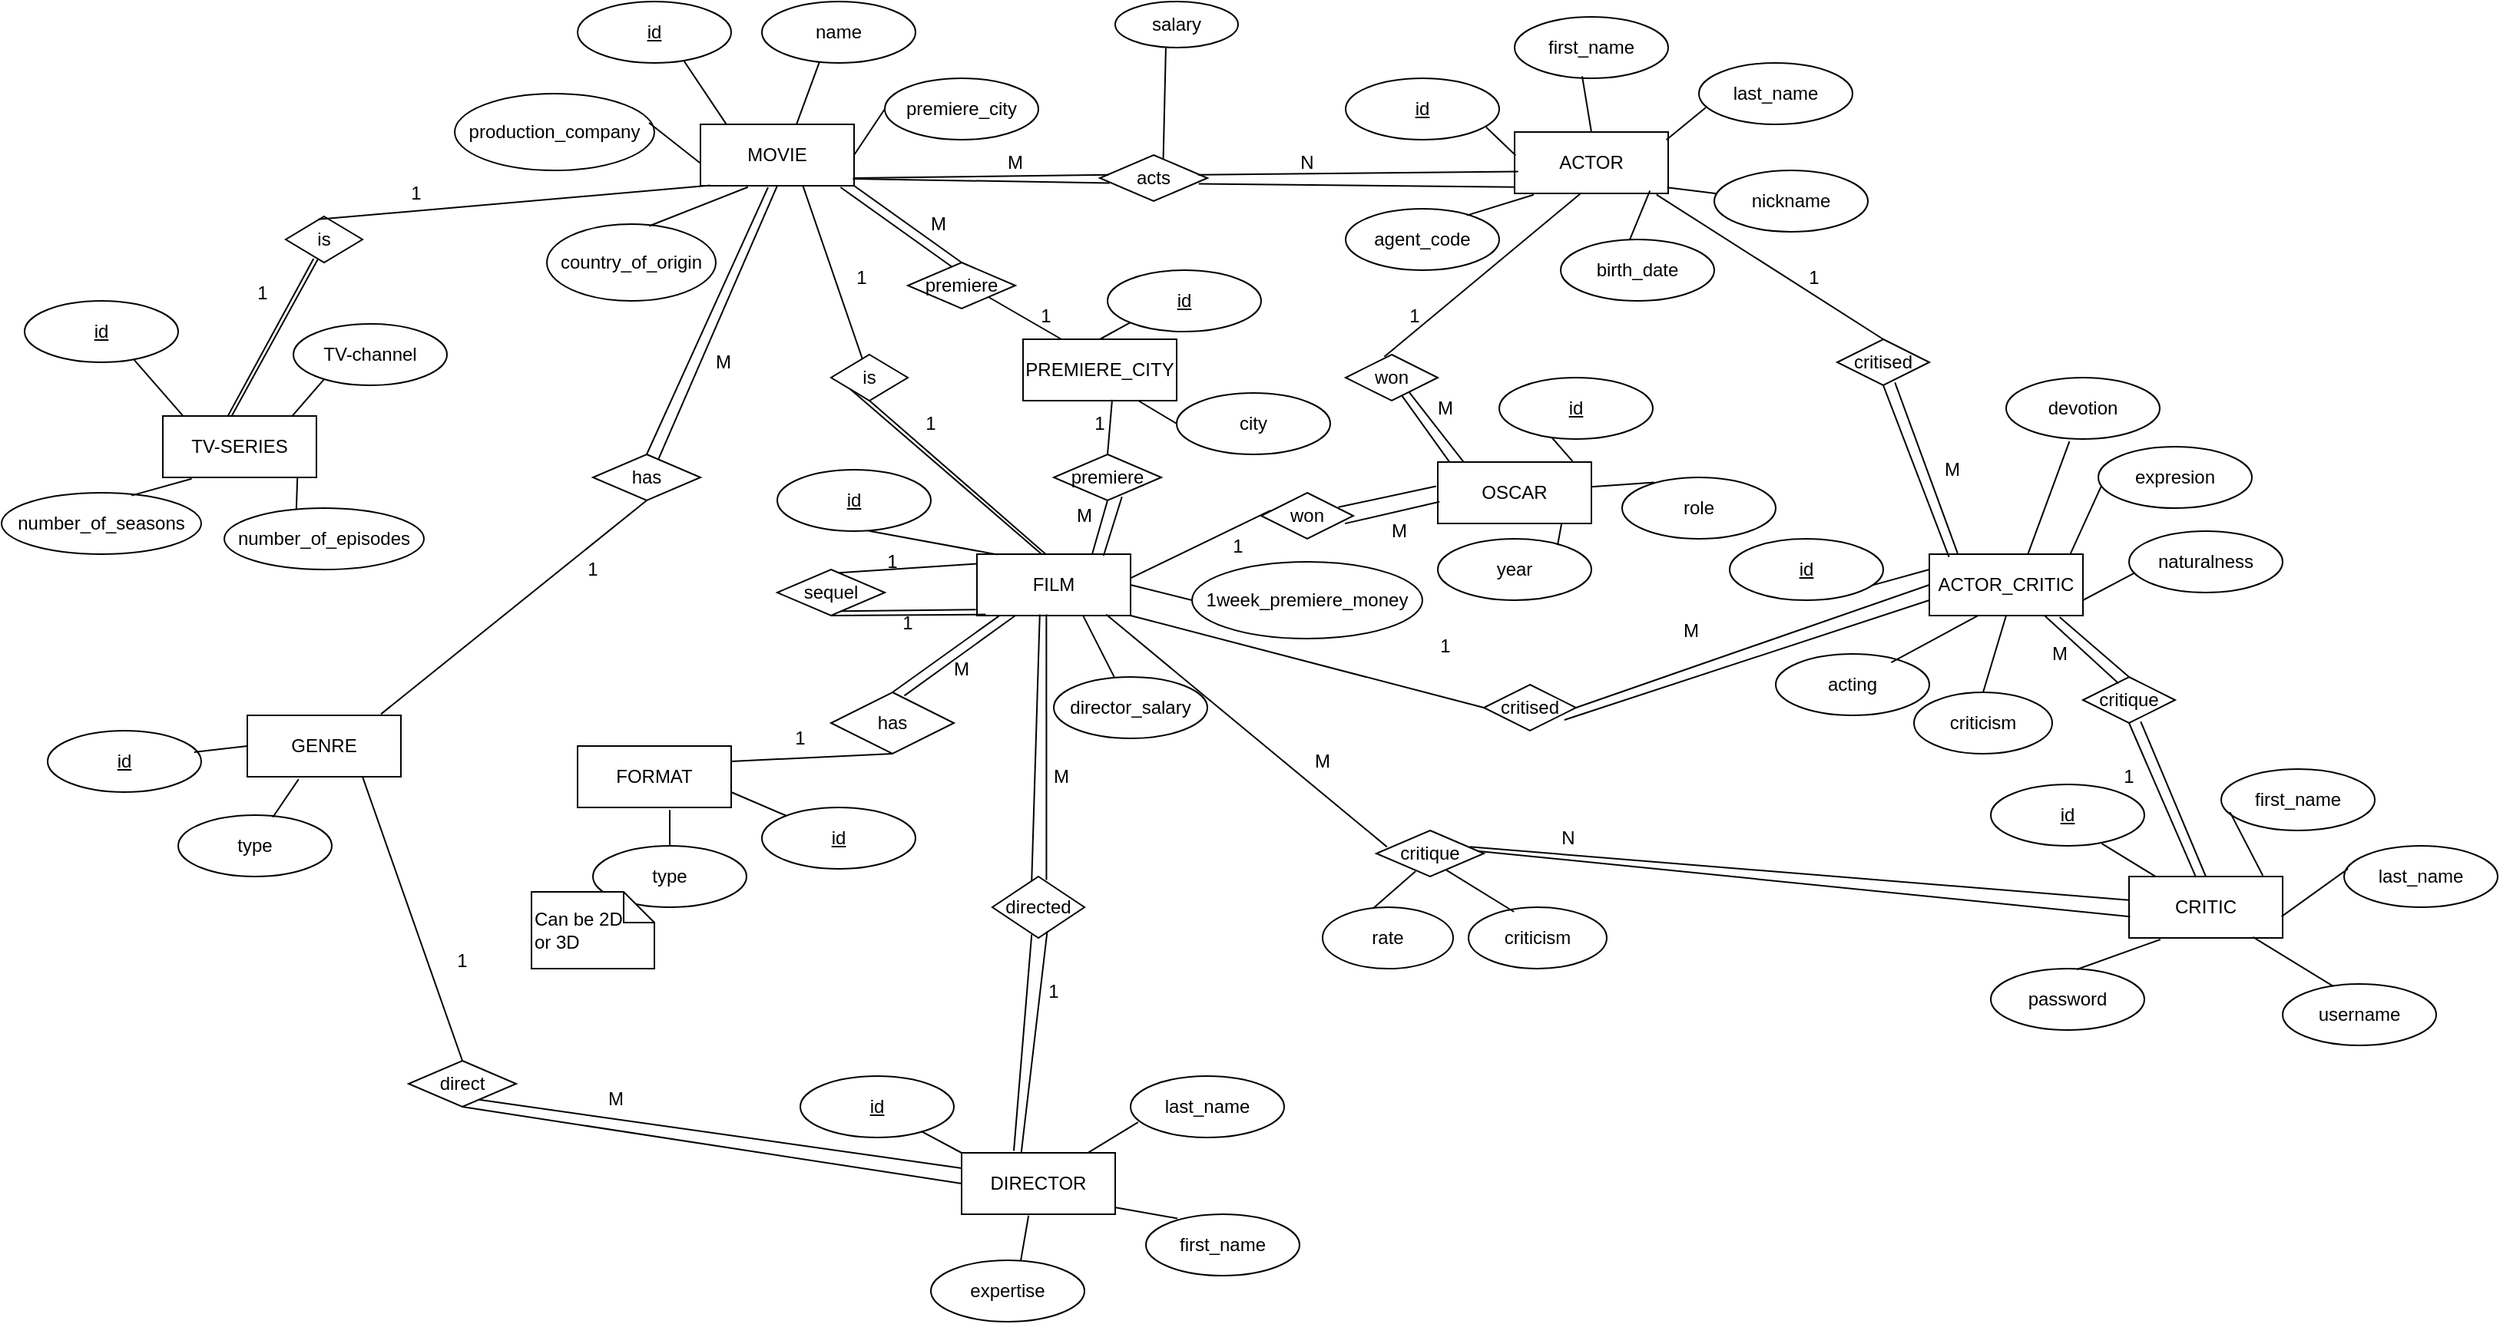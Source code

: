 <mxfile version="22.1.22" type="google">
  <diagram name="Page-1" id="7_CBLadT81Eo8E62sStW">
    <mxGraphModel grid="1" page="1" gridSize="10" guides="1" tooltips="1" connect="1" arrows="1" fold="1" pageScale="1" pageWidth="850" pageHeight="1100" math="0" shadow="0">
      <root>
        <mxCell id="0" />
        <mxCell id="1" parent="0" />
        <mxCell id="lhP6wnL_BwwjvoR07iWc-1" value="MOVIE" style="whiteSpace=wrap;html=1;align=center;" vertex="1" parent="1">
          <mxGeometry x="180" y="200" width="100" height="40" as="geometry" />
        </mxCell>
        <mxCell id="lhP6wnL_BwwjvoR07iWc-2" value="id" style="ellipse;whiteSpace=wrap;html=1;align=center;fontStyle=4;" vertex="1" parent="1">
          <mxGeometry x="100" y="120" width="100" height="40" as="geometry" />
        </mxCell>
        <mxCell id="lhP6wnL_BwwjvoR07iWc-4" value="name" style="ellipse;whiteSpace=wrap;html=1;align=center;" vertex="1" parent="1">
          <mxGeometry x="220" y="120" width="100" height="40" as="geometry" />
        </mxCell>
        <mxCell id="lhP6wnL_BwwjvoR07iWc-5" value="premiere_city" style="ellipse;whiteSpace=wrap;html=1;align=center;" vertex="1" parent="1">
          <mxGeometry x="300" y="170" width="100" height="40" as="geometry" />
        </mxCell>
        <mxCell id="lhP6wnL_BwwjvoR07iWc-7" value="country_of_origin" style="ellipse;whiteSpace=wrap;html=1;align=center;" vertex="1" parent="1">
          <mxGeometry x="80" y="265" width="110" height="50" as="geometry" />
        </mxCell>
        <mxCell id="lhP6wnL_BwwjvoR07iWc-8" value="production_company" style="ellipse;whiteSpace=wrap;html=1;align=center;" vertex="1" parent="1">
          <mxGeometry x="20" y="180" width="130" height="50" as="geometry" />
        </mxCell>
        <mxCell id="lhP6wnL_BwwjvoR07iWc-9" value="" style="endArrow=none;html=1;rounded=0;exitX=1;exitY=0.5;exitDx=0;exitDy=0;entryX=0;entryY=0.5;entryDx=0;entryDy=0;" edge="1" parent="1" source="lhP6wnL_BwwjvoR07iWc-1" target="lhP6wnL_BwwjvoR07iWc-5">
          <mxGeometry relative="1" as="geometry">
            <mxPoint x="340" y="290" as="sourcePoint" />
            <mxPoint x="500" y="290" as="targetPoint" />
          </mxGeometry>
        </mxCell>
        <mxCell id="lhP6wnL_BwwjvoR07iWc-11" value="" style="endArrow=none;html=1;rounded=0;exitX=0.605;exitY=0.025;exitDx=0;exitDy=0;entryX=0.309;entryY=1.022;entryDx=0;entryDy=0;exitPerimeter=0;entryPerimeter=0;" edge="1" parent="1" source="lhP6wnL_BwwjvoR07iWc-7" target="lhP6wnL_BwwjvoR07iWc-1">
          <mxGeometry relative="1" as="geometry">
            <mxPoint x="220" y="260" as="sourcePoint" />
            <mxPoint x="240" y="250" as="targetPoint" />
          </mxGeometry>
        </mxCell>
        <mxCell id="lhP6wnL_BwwjvoR07iWc-12" value="" style="endArrow=none;html=1;rounded=0;exitX=0.624;exitY=0.008;exitDx=0;exitDy=0;entryX=0.373;entryY=0.995;entryDx=0;entryDy=0;exitPerimeter=0;entryPerimeter=0;" edge="1" parent="1" source="lhP6wnL_BwwjvoR07iWc-1" target="lhP6wnL_BwwjvoR07iWc-4">
          <mxGeometry relative="1" as="geometry">
            <mxPoint x="250" y="170" as="sourcePoint" />
            <mxPoint x="270" y="160" as="targetPoint" />
          </mxGeometry>
        </mxCell>
        <mxCell id="lhP6wnL_BwwjvoR07iWc-13" value="" style="endArrow=none;html=1;rounded=0;exitX=0.171;exitY=0.008;exitDx=0;exitDy=0;entryX=0.693;entryY=0.968;entryDx=0;entryDy=0;exitPerimeter=0;entryPerimeter=0;" edge="1" parent="1" source="lhP6wnL_BwwjvoR07iWc-1" target="lhP6wnL_BwwjvoR07iWc-2">
          <mxGeometry relative="1" as="geometry">
            <mxPoint x="170" y="170" as="sourcePoint" />
            <mxPoint x="190" y="160" as="targetPoint" />
          </mxGeometry>
        </mxCell>
        <mxCell id="lhP6wnL_BwwjvoR07iWc-14" value="" style="endArrow=none;html=1;rounded=0;exitX=0.973;exitY=0.38;exitDx=0;exitDy=0;exitPerimeter=0;entryX=0;entryY=0.635;entryDx=0;entryDy=0;entryPerimeter=0;" edge="1" parent="1" source="lhP6wnL_BwwjvoR07iWc-8" target="lhP6wnL_BwwjvoR07iWc-1">
          <mxGeometry relative="1" as="geometry">
            <mxPoint x="160" y="190" as="sourcePoint" />
            <mxPoint x="180" y="219" as="targetPoint" />
          </mxGeometry>
        </mxCell>
        <mxCell id="lhP6wnL_BwwjvoR07iWc-16" value="ACTOR" style="whiteSpace=wrap;html=1;align=center;" vertex="1" parent="1">
          <mxGeometry x="710" y="205" width="100" height="40" as="geometry" />
        </mxCell>
        <mxCell id="lhP6wnL_BwwjvoR07iWc-17" value="id" style="ellipse;whiteSpace=wrap;html=1;align=center;fontStyle=4;" vertex="1" parent="1">
          <mxGeometry x="600" y="170" width="100" height="40" as="geometry" />
        </mxCell>
        <mxCell id="lhP6wnL_BwwjvoR07iWc-18" value="first_name" style="ellipse;whiteSpace=wrap;html=1;align=center;" vertex="1" parent="1">
          <mxGeometry x="710" y="130" width="100" height="40" as="geometry" />
        </mxCell>
        <mxCell id="lhP6wnL_BwwjvoR07iWc-19" value="last_name" style="ellipse;whiteSpace=wrap;html=1;align=center;" vertex="1" parent="1">
          <mxGeometry x="830" y="160" width="100" height="40" as="geometry" />
        </mxCell>
        <mxCell id="lhP6wnL_BwwjvoR07iWc-20" value="nickname" style="ellipse;whiteSpace=wrap;html=1;align=center;" vertex="1" parent="1">
          <mxGeometry x="840" y="230" width="100" height="40" as="geometry" />
        </mxCell>
        <mxCell id="lhP6wnL_BwwjvoR07iWc-21" value="birth_date" style="ellipse;whiteSpace=wrap;html=1;align=center;" vertex="1" parent="1">
          <mxGeometry x="740" y="275" width="100" height="40" as="geometry" />
        </mxCell>
        <mxCell id="lhP6wnL_BwwjvoR07iWc-22" value="agent_code" style="ellipse;whiteSpace=wrap;html=1;align=center;" vertex="1" parent="1">
          <mxGeometry x="600" y="255" width="100" height="40" as="geometry" />
        </mxCell>
        <mxCell id="lhP6wnL_BwwjvoR07iWc-23" value="" style="endArrow=none;html=1;rounded=0;entryX=0.44;entryY=0.968;entryDx=0;entryDy=0;entryPerimeter=0;exitX=0.5;exitY=0;exitDx=0;exitDy=0;" edge="1" parent="1" source="lhP6wnL_BwwjvoR07iWc-16" target="lhP6wnL_BwwjvoR07iWc-18">
          <mxGeometry relative="1" as="geometry">
            <mxPoint x="610" y="200" as="sourcePoint" />
            <mxPoint x="770" y="200" as="targetPoint" />
          </mxGeometry>
        </mxCell>
        <mxCell id="lhP6wnL_BwwjvoR07iWc-24" value="" style="endArrow=none;html=1;rounded=0;entryX=0.044;entryY=0.728;entryDx=0;entryDy=0;entryPerimeter=0;exitX=0.988;exitY=0.128;exitDx=0;exitDy=0;exitPerimeter=0;" edge="1" parent="1" source="lhP6wnL_BwwjvoR07iWc-16" target="lhP6wnL_BwwjvoR07iWc-19">
          <mxGeometry relative="1" as="geometry">
            <mxPoint x="810" y="180" as="sourcePoint" />
            <mxPoint x="814" y="139" as="targetPoint" />
          </mxGeometry>
        </mxCell>
        <mxCell id="lhP6wnL_BwwjvoR07iWc-25" value="" style="endArrow=none;html=1;rounded=0;entryX=0.993;entryY=0.902;entryDx=0;entryDy=0;entryPerimeter=0;exitX=0.017;exitY=0.378;exitDx=0;exitDy=0;exitPerimeter=0;" edge="1" parent="1" source="lhP6wnL_BwwjvoR07iWc-20" target="lhP6wnL_BwwjvoR07iWc-16">
          <mxGeometry relative="1" as="geometry">
            <mxPoint x="810" y="250" as="sourcePoint" />
            <mxPoint x="814" y="209" as="targetPoint" />
          </mxGeometry>
        </mxCell>
        <mxCell id="lhP6wnL_BwwjvoR07iWc-26" value="" style="endArrow=none;html=1;rounded=0;entryX=0.881;entryY=0.955;entryDx=0;entryDy=0;entryPerimeter=0;exitX=0.449;exitY=0.008;exitDx=0;exitDy=0;exitPerimeter=0;" edge="1" parent="1" source="lhP6wnL_BwwjvoR07iWc-21" target="lhP6wnL_BwwjvoR07iWc-16">
          <mxGeometry relative="1" as="geometry">
            <mxPoint x="790" y="260" as="sourcePoint" />
            <mxPoint x="794" y="219" as="targetPoint" />
          </mxGeometry>
        </mxCell>
        <mxCell id="lhP6wnL_BwwjvoR07iWc-27" value="" style="endArrow=none;html=1;rounded=0;entryX=0.124;entryY=1.022;entryDx=0;entryDy=0;entryPerimeter=0;exitX=0.789;exitY=0.108;exitDx=0;exitDy=0;exitPerimeter=0;" edge="1" parent="1" source="lhP6wnL_BwwjvoR07iWc-22" target="lhP6wnL_BwwjvoR07iWc-16">
          <mxGeometry relative="1" as="geometry">
            <mxPoint x="730" y="260" as="sourcePoint" />
            <mxPoint x="734" y="219" as="targetPoint" />
          </mxGeometry>
        </mxCell>
        <mxCell id="lhP6wnL_BwwjvoR07iWc-28" value="" style="endArrow=none;html=1;rounded=0;entryX=0.915;entryY=0.798;entryDx=0;entryDy=0;entryPerimeter=0;exitX=0.007;exitY=0.382;exitDx=0;exitDy=0;exitPerimeter=0;" edge="1" parent="1" source="lhP6wnL_BwwjvoR07iWc-16" target="lhP6wnL_BwwjvoR07iWc-17">
          <mxGeometry relative="1" as="geometry">
            <mxPoint x="690" y="220" as="sourcePoint" />
            <mxPoint x="694" y="179" as="targetPoint" />
          </mxGeometry>
        </mxCell>
        <mxCell id="lhP6wnL_BwwjvoR07iWc-29" value="acts" style="shape=rhombus;perimeter=rhombusPerimeter;whiteSpace=wrap;html=1;align=center;" vertex="1" parent="1">
          <mxGeometry x="440" y="220" width="70" height="30" as="geometry" />
        </mxCell>
        <mxCell id="lhP6wnL_BwwjvoR07iWc-30" value="" style="endArrow=none;html=1;rounded=0;exitX=0.997;exitY=0.875;exitDx=0;exitDy=0;exitPerimeter=0;entryX=0.082;entryY=0.429;entryDx=0;entryDy=0;entryPerimeter=0;" edge="1" parent="1" source="lhP6wnL_BwwjvoR07iWc-1" target="lhP6wnL_BwwjvoR07iWc-29">
          <mxGeometry relative="1" as="geometry">
            <mxPoint x="440" y="200" as="sourcePoint" />
            <mxPoint x="600" y="200" as="targetPoint" />
          </mxGeometry>
        </mxCell>
        <mxCell id="lhP6wnL_BwwjvoR07iWc-31" value="" style="endArrow=none;html=1;rounded=0;exitX=0.992;exitY=0.888;exitDx=0;exitDy=0;exitPerimeter=0;entryX=0.09;entryY=0.607;entryDx=0;entryDy=0;entryPerimeter=0;" edge="1" parent="1" source="lhP6wnL_BwwjvoR07iWc-1" target="lhP6wnL_BwwjvoR07iWc-29">
          <mxGeometry relative="1" as="geometry">
            <mxPoint x="390" y="240" as="sourcePoint" />
            <mxPoint x="566" y="238" as="targetPoint" />
          </mxGeometry>
        </mxCell>
        <mxCell id="lhP6wnL_BwwjvoR07iWc-32" value="" style="endArrow=none;html=1;rounded=0;exitX=0.912;exitY=0.429;exitDx=0;exitDy=0;exitPerimeter=0;entryX=0.023;entryY=0.643;entryDx=0;entryDy=0;entryPerimeter=0;" edge="1" parent="1" source="lhP6wnL_BwwjvoR07iWc-29" target="lhP6wnL_BwwjvoR07iWc-16">
          <mxGeometry relative="1" as="geometry">
            <mxPoint x="550" y="220" as="sourcePoint" />
            <mxPoint x="726" y="218" as="targetPoint" />
          </mxGeometry>
        </mxCell>
        <mxCell id="lhP6wnL_BwwjvoR07iWc-33" value="" style="endArrow=none;html=1;rounded=0;exitX=0.92;exitY=0.624;exitDx=0;exitDy=0;exitPerimeter=0;entryX=0.001;entryY=0.897;entryDx=0;entryDy=0;entryPerimeter=0;" edge="1" parent="1" source="lhP6wnL_BwwjvoR07iWc-29" target="lhP6wnL_BwwjvoR07iWc-16">
          <mxGeometry relative="1" as="geometry">
            <mxPoint x="570" y="260" as="sourcePoint" />
            <mxPoint x="746" y="258" as="targetPoint" />
          </mxGeometry>
        </mxCell>
        <mxCell id="lhP6wnL_BwwjvoR07iWc-35" value="M" style="text;html=1;strokeColor=none;fillColor=none;align=center;verticalAlign=middle;whiteSpace=wrap;rounded=0;" vertex="1" parent="1">
          <mxGeometry x="370" y="220" width="30" height="10" as="geometry" />
        </mxCell>
        <mxCell id="lhP6wnL_BwwjvoR07iWc-36" value="N" style="text;html=1;strokeColor=none;fillColor=none;align=center;verticalAlign=middle;whiteSpace=wrap;rounded=0;" vertex="1" parent="1">
          <mxGeometry x="560" y="220" width="30" height="10" as="geometry" />
        </mxCell>
        <mxCell id="lhP6wnL_BwwjvoR07iWc-39" value="salary" style="ellipse;whiteSpace=wrap;html=1;align=center;" vertex="1" parent="1">
          <mxGeometry x="450" y="120" width="80" height="30" as="geometry" />
        </mxCell>
        <mxCell id="lhP6wnL_BwwjvoR07iWc-40" value="" style="endArrow=none;html=1;rounded=0;exitX=0.59;exitY=0.073;exitDx=0;exitDy=0;entryX=0.412;entryY=1.007;entryDx=0;entryDy=0;exitPerimeter=0;entryPerimeter=0;" edge="1" parent="1" source="lhP6wnL_BwwjvoR07iWc-29" target="lhP6wnL_BwwjvoR07iWc-39">
          <mxGeometry relative="1" as="geometry">
            <mxPoint x="490" y="180" as="sourcePoint" />
            <mxPoint x="510" y="150" as="targetPoint" />
          </mxGeometry>
        </mxCell>
        <mxCell id="lhP6wnL_BwwjvoR07iWc-41" value="FILM" style="whiteSpace=wrap;html=1;align=center;" vertex="1" parent="1">
          <mxGeometry x="360" y="480" width="100" height="40" as="geometry" />
        </mxCell>
        <mxCell id="lhP6wnL_BwwjvoR07iWc-42" value="TV-SERIES" style="whiteSpace=wrap;html=1;align=center;" vertex="1" parent="1">
          <mxGeometry x="-170" y="390" width="100" height="40" as="geometry" />
        </mxCell>
        <mxCell id="lhP6wnL_BwwjvoR07iWc-43" value="id" style="ellipse;whiteSpace=wrap;html=1;align=center;fontStyle=4;" vertex="1" parent="1">
          <mxGeometry x="230" y="425" width="100" height="40" as="geometry" />
        </mxCell>
        <mxCell id="lhP6wnL_BwwjvoR07iWc-49" value="" style="endArrow=none;html=1;rounded=0;exitX=0.597;exitY=0.998;exitDx=0;exitDy=0;exitPerimeter=0;entryX=0.137;entryY=0.008;entryDx=0;entryDy=0;entryPerimeter=0;" edge="1" parent="1" source="lhP6wnL_BwwjvoR07iWc-43" target="lhP6wnL_BwwjvoR07iWc-41">
          <mxGeometry relative="1" as="geometry">
            <mxPoint x="560" y="460" as="sourcePoint" />
            <mxPoint x="720" y="460" as="targetPoint" />
          </mxGeometry>
        </mxCell>
        <mxCell id="lhP6wnL_BwwjvoR07iWc-50" value="" style="endArrow=none;html=1;rounded=0;exitX=1;exitY=0.5;exitDx=0;exitDy=0;entryX=0;entryY=0.5;entryDx=0;entryDy=0;" edge="1" parent="1" source="lhP6wnL_BwwjvoR07iWc-41" target="lhP6wnL_BwwjvoR07iWc-267">
          <mxGeometry relative="1" as="geometry">
            <mxPoint x="450" y="450" as="sourcePoint" />
            <mxPoint x="439.2" y="441.92" as="targetPoint" />
          </mxGeometry>
        </mxCell>
        <mxCell id="lhP6wnL_BwwjvoR07iWc-52" value="" style="endArrow=none;html=1;rounded=0;exitX=0.5;exitY=0;exitDx=0;exitDy=0;entryX=0.143;entryY=1.008;entryDx=0;entryDy=0;entryPerimeter=0;" edge="1" parent="1" source="O87DbH4CyXOENve4v9fQ-15" target="lhP6wnL_BwwjvoR07iWc-41">
          <mxGeometry relative="1" as="geometry">
            <mxPoint x="359.2" y="561.6" as="sourcePoint" />
            <mxPoint x="334" y="550" as="targetPoint" />
          </mxGeometry>
        </mxCell>
        <mxCell id="lhP6wnL_BwwjvoR07iWc-54" value="is" style="shape=rhombus;perimeter=rhombusPerimeter;whiteSpace=wrap;html=1;align=center;" vertex="1" parent="1">
          <mxGeometry x="-90" y="260" width="50" height="30" as="geometry" />
        </mxCell>
        <mxCell id="lhP6wnL_BwwjvoR07iWc-55" value="" style="endArrow=none;html=1;rounded=0;entryX=0.363;entryY=0.918;entryDx=0;entryDy=0;entryPerimeter=0;exitX=0.425;exitY=-0.008;exitDx=0;exitDy=0;exitPerimeter=0;" edge="1" parent="1" source="lhP6wnL_BwwjvoR07iWc-42" target="lhP6wnL_BwwjvoR07iWc-54">
          <mxGeometry relative="1" as="geometry">
            <mxPoint x="10" y="460" as="sourcePoint" />
            <mxPoint x="20" y="321" as="targetPoint" />
          </mxGeometry>
        </mxCell>
        <mxCell id="lhP6wnL_BwwjvoR07iWc-56" value="" style="endArrow=none;html=1;rounded=0;entryX=0.416;entryY=0.936;entryDx=0;entryDy=0;entryPerimeter=0;exitX=0.447;exitY=0.005;exitDx=0;exitDy=0;exitPerimeter=0;" edge="1" parent="1" source="lhP6wnL_BwwjvoR07iWc-42" target="lhP6wnL_BwwjvoR07iWc-54">
          <mxGeometry relative="1" as="geometry">
            <mxPoint x="20" y="460" as="sourcePoint" />
            <mxPoint x="60" y="331" as="targetPoint" />
          </mxGeometry>
        </mxCell>
        <mxCell id="lhP6wnL_BwwjvoR07iWc-57" value="" style="endArrow=none;html=1;rounded=0;exitX=0.427;exitY=0.064;exitDx=0;exitDy=0;exitPerimeter=0;entryX=0.065;entryY=0.995;entryDx=0;entryDy=0;entryPerimeter=0;" edge="1" parent="1" source="lhP6wnL_BwwjvoR07iWc-54" target="lhP6wnL_BwwjvoR07iWc-1">
          <mxGeometry relative="1" as="geometry">
            <mxPoint x="70" y="280" as="sourcePoint" />
            <mxPoint x="80" y="241" as="targetPoint" />
          </mxGeometry>
        </mxCell>
        <mxCell id="lhP6wnL_BwwjvoR07iWc-58" value="1" style="text;html=1;strokeColor=none;fillColor=none;align=center;verticalAlign=middle;whiteSpace=wrap;rounded=0;" vertex="1" parent="1">
          <mxGeometry x="-20" y="240" width="30" height="10" as="geometry" />
        </mxCell>
        <mxCell id="lhP6wnL_BwwjvoR07iWc-59" value="1" style="text;html=1;strokeColor=none;fillColor=none;align=center;verticalAlign=middle;whiteSpace=wrap;rounded=0;" vertex="1" parent="1">
          <mxGeometry x="95" y="485" width="30" height="10" as="geometry" />
        </mxCell>
        <mxCell id="lhP6wnL_BwwjvoR07iWc-60" value="id" style="ellipse;whiteSpace=wrap;html=1;align=center;fontStyle=4;" vertex="1" parent="1">
          <mxGeometry x="-260" y="315" width="100" height="40" as="geometry" />
        </mxCell>
        <mxCell id="lhP6wnL_BwwjvoR07iWc-61" value="TV-channel" style="ellipse;whiteSpace=wrap;html=1;align=center;" vertex="1" parent="1">
          <mxGeometry x="-85" y="330" width="100" height="40" as="geometry" />
        </mxCell>
        <mxCell id="lhP6wnL_BwwjvoR07iWc-62" value="number_of_episodes" style="ellipse;whiteSpace=wrap;html=1;align=center;" vertex="1" parent="1">
          <mxGeometry x="-130" y="450" width="130" height="40" as="geometry" />
        </mxCell>
        <mxCell id="lhP6wnL_BwwjvoR07iWc-63" value="number_of_seasons" style="ellipse;whiteSpace=wrap;html=1;align=center;" vertex="1" parent="1">
          <mxGeometry x="-275" y="440" width="130" height="40" as="geometry" />
        </mxCell>
        <mxCell id="lhP6wnL_BwwjvoR07iWc-64" value="" style="endArrow=none;html=1;rounded=0;exitX=0.135;exitY=0.008;exitDx=0;exitDy=0;exitPerimeter=0;entryX=0.709;entryY=0.948;entryDx=0;entryDy=0;entryPerimeter=0;" edge="1" parent="1" source="lhP6wnL_BwwjvoR07iWc-42" target="lhP6wnL_BwwjvoR07iWc-60">
          <mxGeometry relative="1" as="geometry">
            <mxPoint x="-90" y="470" as="sourcePoint" />
            <mxPoint x="-80" y="431" as="targetPoint" />
          </mxGeometry>
        </mxCell>
        <mxCell id="lhP6wnL_BwwjvoR07iWc-65" value="" style="endArrow=none;html=1;rounded=0;exitX=0.844;exitY=-0.005;exitDx=0;exitDy=0;exitPerimeter=0;entryX=0.202;entryY=0.895;entryDx=0;entryDy=0;entryPerimeter=0;" edge="1" parent="1" source="lhP6wnL_BwwjvoR07iWc-42" target="lhP6wnL_BwwjvoR07iWc-61">
          <mxGeometry relative="1" as="geometry">
            <mxPoint x="30" y="450" as="sourcePoint" />
            <mxPoint x="40" y="411" as="targetPoint" />
          </mxGeometry>
        </mxCell>
        <mxCell id="lhP6wnL_BwwjvoR07iWc-66" value="" style="endArrow=none;html=1;rounded=0;exitX=0.361;exitY=0.015;exitDx=0;exitDy=0;exitPerimeter=0;entryX=0.876;entryY=1.008;entryDx=0;entryDy=0;entryPerimeter=0;" edge="1" parent="1" source="lhP6wnL_BwwjvoR07iWc-62" target="lhP6wnL_BwwjvoR07iWc-42">
          <mxGeometry relative="1" as="geometry">
            <mxPoint x="70" y="510" as="sourcePoint" />
            <mxPoint x="80" y="471" as="targetPoint" />
          </mxGeometry>
        </mxCell>
        <mxCell id="lhP6wnL_BwwjvoR07iWc-67" value="" style="endArrow=none;html=1;rounded=0;exitX=0.651;exitY=0.045;exitDx=0;exitDy=0;entryX=0.188;entryY=1.022;entryDx=0;entryDy=0;entryPerimeter=0;exitPerimeter=0;" edge="1" parent="1" source="lhP6wnL_BwwjvoR07iWc-63" target="lhP6wnL_BwwjvoR07iWc-42">
          <mxGeometry relative="1" as="geometry">
            <mxPoint x="-70" y="510" as="sourcePoint" />
            <mxPoint x="-60" y="471" as="targetPoint" />
          </mxGeometry>
        </mxCell>
        <mxCell id="lhP6wnL_BwwjvoR07iWc-68" value="is" style="shape=rhombus;perimeter=rhombusPerimeter;whiteSpace=wrap;html=1;align=center;" vertex="1" parent="1">
          <mxGeometry x="265" y="350" width="50" height="30" as="geometry" />
        </mxCell>
        <mxCell id="lhP6wnL_BwwjvoR07iWc-69" value="1" style="text;html=1;strokeColor=none;fillColor=none;align=center;verticalAlign=middle;whiteSpace=wrap;rounded=0;" vertex="1" parent="1">
          <mxGeometry x="-120" y="305" width="30" height="10" as="geometry" />
        </mxCell>
        <mxCell id="lhP6wnL_BwwjvoR07iWc-70" value="" style="endArrow=none;html=1;rounded=0;exitX=0.668;exitY=1.008;exitDx=0;exitDy=0;exitPerimeter=0;entryX=0.408;entryY=0.091;entryDx=0;entryDy=0;entryPerimeter=0;" edge="1" parent="1" source="lhP6wnL_BwwjvoR07iWc-1" target="lhP6wnL_BwwjvoR07iWc-68">
          <mxGeometry relative="1" as="geometry">
            <mxPoint x="270" y="300" as="sourcePoint" />
            <mxPoint x="426" y="228" as="targetPoint" />
          </mxGeometry>
        </mxCell>
        <mxCell id="lhP6wnL_BwwjvoR07iWc-71" value="" style="endArrow=none;html=1;rounded=0;exitX=0.5;exitY=1;exitDx=0;exitDy=0;entryX=0.452;entryY=0.008;entryDx=0;entryDy=0;entryPerimeter=0;" edge="1" parent="1" source="lhP6wnL_BwwjvoR07iWc-68" target="lhP6wnL_BwwjvoR07iWc-41">
          <mxGeometry relative="1" as="geometry">
            <mxPoint x="390" y="340" as="sourcePoint" />
            <mxPoint x="390" y="450" as="targetPoint" />
          </mxGeometry>
        </mxCell>
        <mxCell id="lhP6wnL_BwwjvoR07iWc-72" value="" style="endArrow=none;html=1;rounded=0;exitX=0;exitY=1;exitDx=0;exitDy=0;entryX=0.425;entryY=0.008;entryDx=0;entryDy=0;entryPerimeter=0;" edge="1" parent="1" source="lhP6wnL_BwwjvoR07iWc-68" target="lhP6wnL_BwwjvoR07iWc-41">
          <mxGeometry relative="1" as="geometry">
            <mxPoint x="400" y="360" as="sourcePoint" />
            <mxPoint x="380" y="450" as="targetPoint" />
          </mxGeometry>
        </mxCell>
        <mxCell id="lhP6wnL_BwwjvoR07iWc-73" value="1" style="text;html=1;strokeColor=none;fillColor=none;align=center;verticalAlign=middle;whiteSpace=wrap;rounded=0;" vertex="1" parent="1">
          <mxGeometry x="270" y="295" width="30" height="10" as="geometry" />
        </mxCell>
        <mxCell id="lhP6wnL_BwwjvoR07iWc-75" value="OSCAR" style="whiteSpace=wrap;html=1;align=center;" vertex="1" parent="1">
          <mxGeometry x="660" y="420" width="100" height="40" as="geometry" />
        </mxCell>
        <mxCell id="lhP6wnL_BwwjvoR07iWc-210" value="id" style="ellipse;whiteSpace=wrap;html=1;align=center;fontStyle=4;" vertex="1" parent="1">
          <mxGeometry x="700" y="365" width="100" height="40" as="geometry" />
        </mxCell>
        <mxCell id="lhP6wnL_BwwjvoR07iWc-211" value="role" style="ellipse;whiteSpace=wrap;html=1;align=center;" vertex="1" parent="1">
          <mxGeometry x="780" y="430" width="100" height="40" as="geometry" />
        </mxCell>
        <mxCell id="lhP6wnL_BwwjvoR07iWc-212" value="year" style="ellipse;whiteSpace=wrap;html=1;align=center;" vertex="1" parent="1">
          <mxGeometry x="660" y="470" width="100" height="40" as="geometry" />
        </mxCell>
        <mxCell id="lhP6wnL_BwwjvoR07iWc-213" value="" style="endArrow=none;html=1;rounded=0;exitX=0.341;exitY=0.972;exitDx=0;exitDy=0;exitPerimeter=0;entryX=0.88;entryY=-0.005;entryDx=0;entryDy=0;entryPerimeter=0;" edge="1" parent="1" source="lhP6wnL_BwwjvoR07iWc-210" target="lhP6wnL_BwwjvoR07iWc-75">
          <mxGeometry relative="1" as="geometry">
            <mxPoint x="850" y="430" as="sourcePoint" />
            <mxPoint x="854" y="459" as="targetPoint" />
          </mxGeometry>
        </mxCell>
        <mxCell id="lhP6wnL_BwwjvoR07iWc-214" value="" style="endArrow=none;html=1;rounded=0;exitX=0.999;exitY=0.402;exitDx=0;exitDy=0;exitPerimeter=0;entryX=0.209;entryY=0.082;entryDx=0;entryDy=0;entryPerimeter=0;" edge="1" parent="1" source="lhP6wnL_BwwjvoR07iWc-75" target="lhP6wnL_BwwjvoR07iWc-211">
          <mxGeometry relative="1" as="geometry">
            <mxPoint x="1000" y="490" as="sourcePoint" />
            <mxPoint x="1004" y="519" as="targetPoint" />
          </mxGeometry>
        </mxCell>
        <mxCell id="lhP6wnL_BwwjvoR07iWc-215" value="" style="endArrow=none;html=1;rounded=0;exitX=0.807;exitY=0.988;exitDx=0;exitDy=0;exitPerimeter=0;entryX=0.78;entryY=0.103;entryDx=0;entryDy=0;entryPerimeter=0;" edge="1" parent="1" source="lhP6wnL_BwwjvoR07iWc-75" target="lhP6wnL_BwwjvoR07iWc-212">
          <mxGeometry relative="1" as="geometry">
            <mxPoint x="890" y="530" as="sourcePoint" />
            <mxPoint x="894" y="559" as="targetPoint" />
          </mxGeometry>
        </mxCell>
        <mxCell id="lhP6wnL_BwwjvoR07iWc-216" value="won" style="shape=rhombus;perimeter=rhombusPerimeter;whiteSpace=wrap;html=1;align=center;" vertex="1" parent="1">
          <mxGeometry x="600" y="350" width="60" height="30" as="geometry" />
        </mxCell>
        <mxCell id="lhP6wnL_BwwjvoR07iWc-217" value="" style="endArrow=none;html=1;rounded=0;exitX=0.435;exitY=0.99;exitDx=0;exitDy=0;exitPerimeter=0;entryX=0.42;entryY=0.047;entryDx=0;entryDy=0;entryPerimeter=0;" edge="1" parent="1" source="lhP6wnL_BwwjvoR07iWc-16" target="lhP6wnL_BwwjvoR07iWc-216">
          <mxGeometry relative="1" as="geometry">
            <mxPoint x="700" y="370" as="sourcePoint" />
            <mxPoint x="704" y="399" as="targetPoint" />
          </mxGeometry>
        </mxCell>
        <mxCell id="lhP6wnL_BwwjvoR07iWc-218" value="" style="endArrow=none;html=1;rounded=0;exitX=0.687;exitY=0.811;exitDx=0;exitDy=0;exitPerimeter=0;entryX=0.171;entryY=0.008;entryDx=0;entryDy=0;entryPerimeter=0;" edge="1" parent="1" source="lhP6wnL_BwwjvoR07iWc-216" target="lhP6wnL_BwwjvoR07iWc-75">
          <mxGeometry relative="1" as="geometry">
            <mxPoint x="850" y="370" as="sourcePoint" />
            <mxPoint x="854" y="399" as="targetPoint" />
          </mxGeometry>
        </mxCell>
        <mxCell id="lhP6wnL_BwwjvoR07iWc-219" value="" style="endArrow=none;html=1;rounded=0;exitX=0.607;exitY=0.882;exitDx=0;exitDy=0;exitPerimeter=0;entryX=0.075;entryY=-0.005;entryDx=0;entryDy=0;entryPerimeter=0;" edge="1" parent="1" source="lhP6wnL_BwwjvoR07iWc-216" target="lhP6wnL_BwwjvoR07iWc-75">
          <mxGeometry relative="1" as="geometry">
            <mxPoint x="870" y="370" as="sourcePoint" />
            <mxPoint x="874" y="399" as="targetPoint" />
          </mxGeometry>
        </mxCell>
        <mxCell id="lhP6wnL_BwwjvoR07iWc-220" value="M" style="text;html=1;strokeColor=none;fillColor=none;align=center;verticalAlign=middle;whiteSpace=wrap;rounded=0;" vertex="1" parent="1">
          <mxGeometry x="650" y="380" width="30" height="10" as="geometry" />
        </mxCell>
        <mxCell id="lhP6wnL_BwwjvoR07iWc-221" value="1" style="text;html=1;strokeColor=none;fillColor=none;align=center;verticalAlign=middle;whiteSpace=wrap;rounded=0;" vertex="1" parent="1">
          <mxGeometry x="630" y="320" width="30" height="10" as="geometry" />
        </mxCell>
        <mxCell id="lhP6wnL_BwwjvoR07iWc-223" value="won" style="shape=rhombus;perimeter=rhombusPerimeter;whiteSpace=wrap;html=1;align=center;" vertex="1" parent="1">
          <mxGeometry x="545" y="440" width="60" height="30" as="geometry" />
        </mxCell>
        <mxCell id="lhP6wnL_BwwjvoR07iWc-224" value="" style="endArrow=none;html=1;rounded=0;exitX=0.996;exitY=0.395;exitDx=0;exitDy=0;exitPerimeter=0;entryX=0.1;entryY=0.384;entryDx=0;entryDy=0;entryPerimeter=0;" edge="1" parent="1" source="lhP6wnL_BwwjvoR07iWc-41" target="lhP6wnL_BwwjvoR07iWc-223">
          <mxGeometry relative="1" as="geometry">
            <mxPoint x="530" y="490" as="sourcePoint" />
            <mxPoint x="541" y="606" as="targetPoint" />
          </mxGeometry>
        </mxCell>
        <mxCell id="lhP6wnL_BwwjvoR07iWc-225" value="" style="endArrow=none;html=1;rounded=0;exitX=0.011;exitY=0.648;exitDx=0;exitDy=0;exitPerimeter=0;entryX=0.909;entryY=0.669;entryDx=0;entryDy=0;entryPerimeter=0;" edge="1" parent="1" source="lhP6wnL_BwwjvoR07iWc-75" target="lhP6wnL_BwwjvoR07iWc-223">
          <mxGeometry relative="1" as="geometry">
            <mxPoint x="720" y="470" as="sourcePoint" />
            <mxPoint x="731" y="586" as="targetPoint" />
          </mxGeometry>
        </mxCell>
        <mxCell id="lhP6wnL_BwwjvoR07iWc-226" value="" style="endArrow=none;html=1;rounded=0;exitX=0.838;exitY=0.313;exitDx=0;exitDy=0;exitPerimeter=0;entryX=-0.011;entryY=0.395;entryDx=0;entryDy=0;entryPerimeter=0;" edge="1" parent="1" source="lhP6wnL_BwwjvoR07iWc-223" target="lhP6wnL_BwwjvoR07iWc-75">
          <mxGeometry relative="1" as="geometry">
            <mxPoint x="730" y="470" as="sourcePoint" />
            <mxPoint x="741" y="586" as="targetPoint" />
          </mxGeometry>
        </mxCell>
        <mxCell id="lhP6wnL_BwwjvoR07iWc-227" value="M" style="text;html=1;strokeColor=none;fillColor=none;align=center;verticalAlign=middle;whiteSpace=wrap;rounded=0;" vertex="1" parent="1">
          <mxGeometry x="620" y="460" width="30" height="10" as="geometry" />
        </mxCell>
        <mxCell id="lhP6wnL_BwwjvoR07iWc-228" value="1" style="text;html=1;strokeColor=none;fillColor=none;align=center;verticalAlign=middle;whiteSpace=wrap;rounded=0;" vertex="1" parent="1">
          <mxGeometry x="515" y="470" width="30" height="10" as="geometry" />
        </mxCell>
        <mxCell id="lhP6wnL_BwwjvoR07iWc-229" value="DIRECTOR" style="whiteSpace=wrap;html=1;align=center;" vertex="1" parent="1">
          <mxGeometry x="350" y="870" width="100" height="40" as="geometry" />
        </mxCell>
        <mxCell id="lhP6wnL_BwwjvoR07iWc-230" value="id" style="ellipse;whiteSpace=wrap;html=1;align=center;fontStyle=4;" vertex="1" parent="1">
          <mxGeometry x="245" y="820" width="100" height="40" as="geometry" />
        </mxCell>
        <mxCell id="lhP6wnL_BwwjvoR07iWc-231" value="first_name" style="ellipse;whiteSpace=wrap;html=1;align=center;" vertex="1" parent="1">
          <mxGeometry x="470" y="910" width="100" height="40" as="geometry" />
        </mxCell>
        <mxCell id="lhP6wnL_BwwjvoR07iWc-232" value="last_name" style="ellipse;whiteSpace=wrap;html=1;align=center;" vertex="1" parent="1">
          <mxGeometry x="460" y="820" width="100" height="40" as="geometry" />
        </mxCell>
        <mxCell id="lhP6wnL_BwwjvoR07iWc-234" value="expertise" style="ellipse;whiteSpace=wrap;html=1;align=center;" vertex="1" parent="1">
          <mxGeometry x="330" y="940" width="100" height="40" as="geometry" />
        </mxCell>
        <mxCell id="lhP6wnL_BwwjvoR07iWc-235" value="" style="endArrow=none;html=1;rounded=0;exitX=0.787;exitY=0.898;exitDx=0;exitDy=0;exitPerimeter=0;entryX=0;entryY=0;entryDx=0;entryDy=0;" edge="1" parent="1" source="lhP6wnL_BwwjvoR07iWc-230" target="lhP6wnL_BwwjvoR07iWc-229">
          <mxGeometry relative="1" as="geometry">
            <mxPoint x="380" y="770" as="sourcePoint" />
            <mxPoint x="415" y="738" as="targetPoint" />
          </mxGeometry>
        </mxCell>
        <mxCell id="lhP6wnL_BwwjvoR07iWc-236" value="" style="endArrow=none;html=1;rounded=0;exitX=0.825;exitY=-0.005;exitDx=0;exitDy=0;exitPerimeter=0;entryX=0.049;entryY=0.752;entryDx=0;entryDy=0;entryPerimeter=0;" edge="1" parent="1" source="lhP6wnL_BwwjvoR07iWc-229" target="lhP6wnL_BwwjvoR07iWc-232">
          <mxGeometry relative="1" as="geometry">
            <mxPoint x="430" y="770" as="sourcePoint" />
            <mxPoint x="465" y="738" as="targetPoint" />
          </mxGeometry>
        </mxCell>
        <mxCell id="lhP6wnL_BwwjvoR07iWc-237" value="" style="endArrow=none;html=1;rounded=0;exitX=0.996;exitY=0.888;exitDx=0;exitDy=0;exitPerimeter=0;entryX=0.205;entryY=0.068;entryDx=0;entryDy=0;entryPerimeter=0;" edge="1" parent="1" source="lhP6wnL_BwwjvoR07iWc-229" target="lhP6wnL_BwwjvoR07iWc-231">
          <mxGeometry relative="1" as="geometry">
            <mxPoint x="480" y="840" as="sourcePoint" />
            <mxPoint x="515" y="808" as="targetPoint" />
          </mxGeometry>
        </mxCell>
        <mxCell id="lhP6wnL_BwwjvoR07iWc-238" value="" style="endArrow=none;html=1;rounded=0;exitX=0.585;exitY=0.008;exitDx=0;exitDy=0;exitPerimeter=0;entryX=0.436;entryY=1.022;entryDx=0;entryDy=0;entryPerimeter=0;" edge="1" parent="1" source="lhP6wnL_BwwjvoR07iWc-234" target="lhP6wnL_BwwjvoR07iWc-229">
          <mxGeometry relative="1" as="geometry">
            <mxPoint x="390" y="850" as="sourcePoint" />
            <mxPoint x="425" y="818" as="targetPoint" />
          </mxGeometry>
        </mxCell>
        <mxCell id="lhP6wnL_BwwjvoR07iWc-240" value="directed" style="shape=rhombus;perimeter=rhombusPerimeter;whiteSpace=wrap;html=1;align=center;" vertex="1" parent="1">
          <mxGeometry x="370" y="690" width="60" height="40" as="geometry" />
        </mxCell>
        <mxCell id="lhP6wnL_BwwjvoR07iWc-241" value="" style="endArrow=none;html=1;rounded=0;exitX=0.409;exitY=0.982;exitDx=0;exitDy=0;exitPerimeter=0;entryX=0.427;entryY=0.073;entryDx=0;entryDy=0;entryPerimeter=0;" edge="1" parent="1" source="lhP6wnL_BwwjvoR07iWc-41" target="lhP6wnL_BwwjvoR07iWc-240">
          <mxGeometry relative="1" as="geometry">
            <mxPoint x="390" y="610" as="sourcePoint" />
            <mxPoint x="415" y="640" as="targetPoint" />
          </mxGeometry>
        </mxCell>
        <mxCell id="lhP6wnL_BwwjvoR07iWc-242" value="" style="endArrow=none;html=1;rounded=0;exitX=0.427;exitY=0.944;exitDx=0;exitDy=0;exitPerimeter=0;entryX=0.34;entryY=-0.032;entryDx=0;entryDy=0;entryPerimeter=0;" edge="1" parent="1" source="lhP6wnL_BwwjvoR07iWc-240" target="lhP6wnL_BwwjvoR07iWc-229">
          <mxGeometry relative="1" as="geometry">
            <mxPoint x="400" y="720" as="sourcePoint" />
            <mxPoint x="425" y="750" as="targetPoint" />
          </mxGeometry>
        </mxCell>
        <mxCell id="lhP6wnL_BwwjvoR07iWc-243" value="" style="endArrow=none;html=1;rounded=0;exitX=0.596;exitY=0.891;exitDx=0;exitDy=0;exitPerimeter=0;entryX=0.388;entryY=0.008;entryDx=0;entryDy=0;entryPerimeter=0;" edge="1" parent="1" source="lhP6wnL_BwwjvoR07iWc-240" target="lhP6wnL_BwwjvoR07iWc-229">
          <mxGeometry relative="1" as="geometry">
            <mxPoint x="420" y="710" as="sourcePoint" />
            <mxPoint x="445" y="740" as="targetPoint" />
          </mxGeometry>
        </mxCell>
        <mxCell id="lhP6wnL_BwwjvoR07iWc-244" value="" style="endArrow=none;html=1;rounded=0;exitX=0.452;exitY=0.982;exitDx=0;exitDy=0;exitPerimeter=0;entryX=0.587;entryY=0.056;entryDx=0;entryDy=0;entryPerimeter=0;" edge="1" parent="1" source="lhP6wnL_BwwjvoR07iWc-41" target="lhP6wnL_BwwjvoR07iWc-240">
          <mxGeometry relative="1" as="geometry">
            <mxPoint x="410" y="620" as="sourcePoint" />
            <mxPoint x="435" y="650" as="targetPoint" />
          </mxGeometry>
        </mxCell>
        <mxCell id="lhP6wnL_BwwjvoR07iWc-245" value="1" style="text;html=1;strokeColor=none;fillColor=none;align=center;verticalAlign=middle;whiteSpace=wrap;rounded=0;" vertex="1" parent="1">
          <mxGeometry x="395" y="760" width="30" height="10" as="geometry" />
        </mxCell>
        <mxCell id="lhP6wnL_BwwjvoR07iWc-246" value="M" style="text;html=1;strokeColor=none;fillColor=none;align=center;verticalAlign=middle;whiteSpace=wrap;rounded=0;" vertex="1" parent="1">
          <mxGeometry x="400" y="620" width="30" height="10" as="geometry" />
        </mxCell>
        <mxCell id="lhP6wnL_BwwjvoR07iWc-247" value="director_salary" style="ellipse;whiteSpace=wrap;html=1;align=center;" vertex="1" parent="1">
          <mxGeometry x="410" y="560" width="100" height="40" as="geometry" />
        </mxCell>
        <mxCell id="lhP6wnL_BwwjvoR07iWc-248" value="" style="endArrow=none;html=1;rounded=0;exitX=0.692;exitY=1.008;exitDx=0;exitDy=0;exitPerimeter=0;entryX=0.395;entryY=0.008;entryDx=0;entryDy=0;entryPerimeter=0;" edge="1" parent="1" source="lhP6wnL_BwwjvoR07iWc-41" target="lhP6wnL_BwwjvoR07iWc-247">
          <mxGeometry relative="1" as="geometry">
            <mxPoint x="440" y="540" as="sourcePoint" />
            <mxPoint x="457" y="551" as="targetPoint" />
          </mxGeometry>
        </mxCell>
        <mxCell id="lhP6wnL_BwwjvoR07iWc-249" value="sequel" style="shape=rhombus;perimeter=rhombusPerimeter;whiteSpace=wrap;html=1;align=center;" vertex="1" parent="1">
          <mxGeometry x="230" y="490" width="70" height="30" as="geometry" />
        </mxCell>
        <mxCell id="lhP6wnL_BwwjvoR07iWc-250" value="" style="endArrow=none;html=1;rounded=0;exitX=0.575;exitY=0.069;exitDx=0;exitDy=0;exitPerimeter=0;entryX=0.004;entryY=0.155;entryDx=0;entryDy=0;entryPerimeter=0;" edge="1" parent="1" source="lhP6wnL_BwwjvoR07iWc-249" target="lhP6wnL_BwwjvoR07iWc-41">
          <mxGeometry relative="1" as="geometry">
            <mxPoint x="310" y="490" as="sourcePoint" />
            <mxPoint x="369" y="510" as="targetPoint" />
          </mxGeometry>
        </mxCell>
        <mxCell id="lhP6wnL_BwwjvoR07iWc-251" value="" style="endArrow=none;html=1;rounded=0;exitX=0.59;exitY=0.904;exitDx=0;exitDy=0;exitPerimeter=0;entryX=-0.007;entryY=0.902;entryDx=0;entryDy=0;entryPerimeter=0;" edge="1" parent="1" source="lhP6wnL_BwwjvoR07iWc-249" target="lhP6wnL_BwwjvoR07iWc-41">
          <mxGeometry relative="1" as="geometry">
            <mxPoint x="300" y="520" as="sourcePoint" />
            <mxPoint x="359" y="540" as="targetPoint" />
          </mxGeometry>
        </mxCell>
        <mxCell id="lhP6wnL_BwwjvoR07iWc-252" value="" style="endArrow=none;html=1;rounded=0;exitX=0.5;exitY=1;exitDx=0;exitDy=0;entryX=0.057;entryY=0.982;entryDx=0;entryDy=0;entryPerimeter=0;" edge="1" parent="1" source="lhP6wnL_BwwjvoR07iWc-249" target="lhP6wnL_BwwjvoR07iWc-41">
          <mxGeometry relative="1" as="geometry">
            <mxPoint x="250" y="540" as="sourcePoint" />
            <mxPoint x="309" y="560" as="targetPoint" />
          </mxGeometry>
        </mxCell>
        <mxCell id="lhP6wnL_BwwjvoR07iWc-253" value="1" style="text;html=1;strokeColor=none;fillColor=none;align=center;verticalAlign=middle;whiteSpace=wrap;rounded=0;" vertex="1" parent="1">
          <mxGeometry x="290" y="480" width="30" height="10" as="geometry" />
        </mxCell>
        <mxCell id="lhP6wnL_BwwjvoR07iWc-254" value="1" style="text;html=1;strokeColor=none;fillColor=none;align=center;verticalAlign=middle;whiteSpace=wrap;rounded=0;" vertex="1" parent="1">
          <mxGeometry x="300" y="520" width="30" height="10" as="geometry" />
        </mxCell>
        <mxCell id="lhP6wnL_BwwjvoR07iWc-256" value="CRITIC" style="whiteSpace=wrap;html=1;align=center;" vertex="1" parent="1">
          <mxGeometry x="1110" y="690" width="100" height="40" as="geometry" />
        </mxCell>
        <mxCell id="lhP6wnL_BwwjvoR07iWc-257" value="id" style="ellipse;whiteSpace=wrap;html=1;align=center;fontStyle=4;" vertex="1" parent="1">
          <mxGeometry x="1020" y="630" width="100" height="40" as="geometry" />
        </mxCell>
        <mxCell id="lhP6wnL_BwwjvoR07iWc-258" value="first_name" style="ellipse;whiteSpace=wrap;html=1;align=center;" vertex="1" parent="1">
          <mxGeometry x="1170" y="620" width="100" height="40" as="geometry" />
        </mxCell>
        <mxCell id="lhP6wnL_BwwjvoR07iWc-259" value="last_name" style="ellipse;whiteSpace=wrap;html=1;align=center;" vertex="1" parent="1">
          <mxGeometry x="1250" y="670" width="100" height="40" as="geometry" />
        </mxCell>
        <mxCell id="lhP6wnL_BwwjvoR07iWc-260" value="username" style="ellipse;whiteSpace=wrap;html=1;align=center;" vertex="1" parent="1">
          <mxGeometry x="1210" y="760" width="100" height="40" as="geometry" />
        </mxCell>
        <mxCell id="lhP6wnL_BwwjvoR07iWc-261" value="password" style="ellipse;whiteSpace=wrap;html=1;align=center;" vertex="1" parent="1">
          <mxGeometry x="1020" y="750" width="100" height="40" as="geometry" />
        </mxCell>
        <mxCell id="lhP6wnL_BwwjvoR07iWc-262" value="critique" style="shape=rhombus;perimeter=rhombusPerimeter;whiteSpace=wrap;html=1;align=center;" vertex="1" parent="1">
          <mxGeometry x="620" y="660" width="70" height="30" as="geometry" />
        </mxCell>
        <mxCell id="lhP6wnL_BwwjvoR07iWc-263" value="" style="endArrow=none;html=1;rounded=0;exitX=0.841;exitY=0.982;exitDx=0;exitDy=0;exitPerimeter=0;entryX=0.099;entryY=0.356;entryDx=0;entryDy=0;entryPerimeter=0;" edge="1" parent="1" source="lhP6wnL_BwwjvoR07iWc-41" target="lhP6wnL_BwwjvoR07iWc-262">
          <mxGeometry relative="1" as="geometry">
            <mxPoint x="570" y="580" as="sourcePoint" />
            <mxPoint x="591" y="620" as="targetPoint" />
          </mxGeometry>
        </mxCell>
        <mxCell id="lhP6wnL_BwwjvoR07iWc-265" value="" style="endArrow=none;html=1;rounded=0;exitX=0.867;exitY=0.356;exitDx=0;exitDy=0;exitPerimeter=0;entryX=0.001;entryY=0.385;entryDx=0;entryDy=0;entryPerimeter=0;" edge="1" parent="1" source="lhP6wnL_BwwjvoR07iWc-262" target="lhP6wnL_BwwjvoR07iWc-256">
          <mxGeometry relative="1" as="geometry">
            <mxPoint x="750" y="550" as="sourcePoint" />
            <mxPoint x="771" y="590" as="targetPoint" />
          </mxGeometry>
        </mxCell>
        <mxCell id="lhP6wnL_BwwjvoR07iWc-266" value="" style="endArrow=none;html=1;rounded=0;exitX=0.935;exitY=0.444;exitDx=0;exitDy=0;exitPerimeter=0;entryX=0.007;entryY=0.652;entryDx=0;entryDy=0;entryPerimeter=0;" edge="1" parent="1" source="lhP6wnL_BwwjvoR07iWc-262" target="lhP6wnL_BwwjvoR07iWc-256">
          <mxGeometry relative="1" as="geometry">
            <mxPoint x="780" y="580" as="sourcePoint" />
            <mxPoint x="801" y="620" as="targetPoint" />
          </mxGeometry>
        </mxCell>
        <mxCell id="lhP6wnL_BwwjvoR07iWc-267" value="1week_premiere_money" style="ellipse;whiteSpace=wrap;html=1;align=center;" vertex="1" parent="1">
          <mxGeometry x="500" y="485" width="150" height="50" as="geometry" />
        </mxCell>
        <mxCell id="lhP6wnL_BwwjvoR07iWc-269" value="M" style="text;html=1;strokeColor=none;fillColor=none;align=center;verticalAlign=middle;whiteSpace=wrap;rounded=0;" vertex="1" parent="1">
          <mxGeometry x="570" y="610" width="30" height="10" as="geometry" />
        </mxCell>
        <mxCell id="lhP6wnL_BwwjvoR07iWc-270" value="N" style="text;html=1;strokeColor=none;fillColor=none;align=center;verticalAlign=middle;whiteSpace=wrap;rounded=0;" vertex="1" parent="1">
          <mxGeometry x="730" y="660" width="30" height="10" as="geometry" />
        </mxCell>
        <mxCell id="lhP6wnL_BwwjvoR07iWc-271" value="rate" style="ellipse;whiteSpace=wrap;html=1;align=center;" vertex="1" parent="1">
          <mxGeometry x="585" y="710" width="85" height="40" as="geometry" />
        </mxCell>
        <mxCell id="lhP6wnL_BwwjvoR07iWc-272" value="" style="endArrow=none;html=1;rounded=0;exitX=0.364;exitY=0.889;exitDx=0;exitDy=0;exitPerimeter=0;entryX=0.387;entryY=0.018;entryDx=0;entryDy=0;entryPerimeter=0;" edge="1" parent="1" source="lhP6wnL_BwwjvoR07iWc-262" target="lhP6wnL_BwwjvoR07iWc-271">
          <mxGeometry relative="1" as="geometry">
            <mxPoint x="680" y="610" as="sourcePoint" />
            <mxPoint x="919" y="589" as="targetPoint" />
          </mxGeometry>
        </mxCell>
        <mxCell id="lhP6wnL_BwwjvoR07iWc-281" value="acting" style="ellipse;whiteSpace=wrap;html=1;align=center;" vertex="1" parent="1">
          <mxGeometry x="880" y="545" width="100" height="40" as="geometry" />
        </mxCell>
        <mxCell id="lhP6wnL_BwwjvoR07iWc-282" value="expresion" style="ellipse;whiteSpace=wrap;html=1;align=center;" vertex="1" parent="1">
          <mxGeometry x="1090" y="410" width="100" height="40" as="geometry" />
        </mxCell>
        <mxCell id="lhP6wnL_BwwjvoR07iWc-283" value="naturalness" style="ellipse;whiteSpace=wrap;html=1;align=center;" vertex="1" parent="1">
          <mxGeometry x="1110" y="465" width="100" height="40" as="geometry" />
        </mxCell>
        <mxCell id="lhP6wnL_BwwjvoR07iWc-284" value="devotion" style="ellipse;whiteSpace=wrap;html=1;align=center;" vertex="1" parent="1">
          <mxGeometry x="1030" y="365" width="100" height="40" as="geometry" />
        </mxCell>
        <mxCell id="lhP6wnL_BwwjvoR07iWc-285" value="" style="endArrow=none;html=1;rounded=0;entryX=0.752;entryY=0.14;entryDx=0;entryDy=0;entryPerimeter=0;exitX=0.328;exitY=0.985;exitDx=0;exitDy=0;exitPerimeter=0;" edge="1" parent="1" source="lhP6wnL_BwwjvoR07iWc-295" target="lhP6wnL_BwwjvoR07iWc-281">
          <mxGeometry relative="1" as="geometry">
            <mxPoint x="1011" y="330" as="sourcePoint" />
            <mxPoint x="1015" y="137" as="targetPoint" />
          </mxGeometry>
        </mxCell>
        <mxCell id="lhP6wnL_BwwjvoR07iWc-286" value="" style="endArrow=none;html=1;rounded=0;entryX=0.021;entryY=0.633;entryDx=0;entryDy=0;entryPerimeter=0;exitX=0.92;exitY=-0.015;exitDx=0;exitDy=0;exitPerimeter=0;" edge="1" parent="1" source="lhP6wnL_BwwjvoR07iWc-295" target="lhP6wnL_BwwjvoR07iWc-282">
          <mxGeometry relative="1" as="geometry">
            <mxPoint x="1040" y="330" as="sourcePoint" />
            <mxPoint x="1035" y="147" as="targetPoint" />
          </mxGeometry>
        </mxCell>
        <mxCell id="lhP6wnL_BwwjvoR07iWc-287" value="" style="endArrow=none;html=1;rounded=0;entryX=0.039;entryY=0.677;entryDx=0;entryDy=0;entryPerimeter=0;exitX=1;exitY=0.75;exitDx=0;exitDy=0;" edge="1" parent="1" source="lhP6wnL_BwwjvoR07iWc-295" target="lhP6wnL_BwwjvoR07iWc-283">
          <mxGeometry relative="1" as="geometry">
            <mxPoint x="1040" y="340" as="sourcePoint" />
            <mxPoint x="1035" y="177" as="targetPoint" />
          </mxGeometry>
        </mxCell>
        <mxCell id="lhP6wnL_BwwjvoR07iWc-288" value="" style="endArrow=none;html=1;rounded=0;exitX=0.412;exitY=1.04;exitDx=0;exitDy=0;exitPerimeter=0;entryX=0.632;entryY=0.065;entryDx=0;entryDy=0;entryPerimeter=0;" edge="1" parent="1" source="lhP6wnL_BwwjvoR07iWc-284" target="lhP6wnL_BwwjvoR07iWc-295">
          <mxGeometry relative="1" as="geometry">
            <mxPoint x="1020" y="360" as="sourcePoint" />
            <mxPoint x="1020" y="360" as="targetPoint" />
          </mxGeometry>
        </mxCell>
        <mxCell id="lhP6wnL_BwwjvoR07iWc-289" value="" style="endArrow=none;html=1;rounded=0;exitX=0.172;exitY=-0.002;exitDx=0;exitDy=0;exitPerimeter=0;entryX=0.723;entryY=0.965;entryDx=0;entryDy=0;entryPerimeter=0;" edge="1" parent="1" source="lhP6wnL_BwwjvoR07iWc-256" target="lhP6wnL_BwwjvoR07iWc-257">
          <mxGeometry relative="1" as="geometry">
            <mxPoint x="940" y="450" as="sourcePoint" />
            <mxPoint x="935" y="277" as="targetPoint" />
          </mxGeometry>
        </mxCell>
        <mxCell id="lhP6wnL_BwwjvoR07iWc-290" value="" style="endArrow=none;html=1;rounded=0;exitX=0.057;exitY=0.702;exitDx=0;exitDy=0;exitPerimeter=0;entryX=0.871;entryY=-0.015;entryDx=0;entryDy=0;entryPerimeter=0;" edge="1" parent="1" source="lhP6wnL_BwwjvoR07iWc-258" target="lhP6wnL_BwwjvoR07iWc-256">
          <mxGeometry relative="1" as="geometry">
            <mxPoint x="1020" y="510" as="sourcePoint" />
            <mxPoint x="1005" y="489" as="targetPoint" />
          </mxGeometry>
        </mxCell>
        <mxCell id="lhP6wnL_BwwjvoR07iWc-291" value="" style="endArrow=none;html=1;rounded=0;exitX=0.025;exitY=0.375;exitDx=0;exitDy=0;exitPerimeter=0;entryX=0.993;entryY=0.652;entryDx=0;entryDy=0;entryPerimeter=0;" edge="1" parent="1" source="lhP6wnL_BwwjvoR07iWc-259" target="lhP6wnL_BwwjvoR07iWc-256">
          <mxGeometry relative="1" as="geometry">
            <mxPoint x="1060" y="550" as="sourcePoint" />
            <mxPoint x="1045" y="529" as="targetPoint" />
          </mxGeometry>
        </mxCell>
        <mxCell id="lhP6wnL_BwwjvoR07iWc-292" value="" style="endArrow=none;html=1;rounded=0;exitX=0.331;exitY=0.04;exitDx=0;exitDy=0;exitPerimeter=0;entryX=0.807;entryY=0.985;entryDx=0;entryDy=0;entryPerimeter=0;" edge="1" parent="1" source="lhP6wnL_BwwjvoR07iWc-260" target="lhP6wnL_BwwjvoR07iWc-256">
          <mxGeometry relative="1" as="geometry">
            <mxPoint x="1020" y="580" as="sourcePoint" />
            <mxPoint x="1005" y="559" as="targetPoint" />
          </mxGeometry>
        </mxCell>
        <mxCell id="lhP6wnL_BwwjvoR07iWc-293" value="" style="endArrow=none;html=1;rounded=0;exitX=0.561;exitY=0.013;exitDx=0;exitDy=0;exitPerimeter=0;entryX=0.204;entryY=1.025;entryDx=0;entryDy=0;entryPerimeter=0;" edge="1" parent="1" source="lhP6wnL_BwwjvoR07iWc-261" target="lhP6wnL_BwwjvoR07iWc-256">
          <mxGeometry relative="1" as="geometry">
            <mxPoint x="920" y="570" as="sourcePoint" />
            <mxPoint x="905" y="549" as="targetPoint" />
          </mxGeometry>
        </mxCell>
        <mxCell id="lhP6wnL_BwwjvoR07iWc-295" value="ACTOR_CRITIC" style="whiteSpace=wrap;html=1;align=center;" vertex="1" parent="1">
          <mxGeometry x="980" y="480" width="100" height="40" as="geometry" />
        </mxCell>
        <mxCell id="lhP6wnL_BwwjvoR07iWc-296" value="id" style="ellipse;whiteSpace=wrap;html=1;align=center;fontStyle=4;" vertex="1" parent="1">
          <mxGeometry x="850" y="470" width="100" height="40" as="geometry" />
        </mxCell>
        <mxCell id="lhP6wnL_BwwjvoR07iWc-297" value="" style="endArrow=none;html=1;rounded=0;entryX=0.932;entryY=0.755;entryDx=0;entryDy=0;entryPerimeter=0;exitX=0;exitY=0.25;exitDx=0;exitDy=0;" edge="1" parent="1" source="lhP6wnL_BwwjvoR07iWc-295" target="lhP6wnL_BwwjvoR07iWc-296">
          <mxGeometry relative="1" as="geometry">
            <mxPoint x="950" y="410" as="sourcePoint" />
            <mxPoint x="892" y="442" as="targetPoint" />
          </mxGeometry>
        </mxCell>
        <mxCell id="lhP6wnL_BwwjvoR07iWc-298" value="critised" style="shape=rhombus;perimeter=rhombusPerimeter;whiteSpace=wrap;html=1;align=center;" vertex="1" parent="1">
          <mxGeometry x="920" y="340" width="60" height="30" as="geometry" />
        </mxCell>
        <mxCell id="lhP6wnL_BwwjvoR07iWc-299" value="critised" style="shape=rhombus;perimeter=rhombusPerimeter;whiteSpace=wrap;html=1;align=center;" vertex="1" parent="1">
          <mxGeometry x="690" y="565" width="60" height="30" as="geometry" />
        </mxCell>
        <mxCell id="lhP6wnL_BwwjvoR07iWc-300" value="critique" style="shape=rhombus;perimeter=rhombusPerimeter;whiteSpace=wrap;html=1;align=center;" vertex="1" parent="1">
          <mxGeometry x="1080" y="560" width="60" height="30" as="geometry" />
        </mxCell>
        <mxCell id="lhP6wnL_BwwjvoR07iWc-301" value="" style="endArrow=none;html=1;rounded=0;exitX=0.924;exitY=1.02;exitDx=0;exitDy=0;exitPerimeter=0;entryX=0.5;entryY=0;entryDx=0;entryDy=0;" edge="1" parent="1" source="lhP6wnL_BwwjvoR07iWc-16" target="lhP6wnL_BwwjvoR07iWc-298">
          <mxGeometry relative="1" as="geometry">
            <mxPoint x="870" y="310" as="sourcePoint" />
            <mxPoint x="842" y="386" as="targetPoint" />
          </mxGeometry>
        </mxCell>
        <mxCell id="lhP6wnL_BwwjvoR07iWc-302" value="" style="endArrow=none;html=1;rounded=0;exitX=0.128;exitY=0.045;exitDx=0;exitDy=0;exitPerimeter=0;entryX=0.5;entryY=1;entryDx=0;entryDy=0;" edge="1" parent="1" source="lhP6wnL_BwwjvoR07iWc-295" target="lhP6wnL_BwwjvoR07iWc-298">
          <mxGeometry relative="1" as="geometry">
            <mxPoint x="1020" y="280" as="sourcePoint" />
            <mxPoint x="992" y="356" as="targetPoint" />
          </mxGeometry>
        </mxCell>
        <mxCell id="lhP6wnL_BwwjvoR07iWc-303" value="" style="endArrow=none;html=1;rounded=0;exitX=0.627;exitY=0.94;exitDx=0;exitDy=0;exitPerimeter=0;entryX=0.184;entryY=-0.015;entryDx=0;entryDy=0;entryPerimeter=0;" edge="1" parent="1" source="lhP6wnL_BwwjvoR07iWc-298" target="lhP6wnL_BwwjvoR07iWc-295">
          <mxGeometry relative="1" as="geometry">
            <mxPoint x="1010" y="390" as="sourcePoint" />
            <mxPoint x="982" y="466" as="targetPoint" />
          </mxGeometry>
        </mxCell>
        <mxCell id="lhP6wnL_BwwjvoR07iWc-304" value="M" style="text;html=1;strokeColor=none;fillColor=none;align=center;verticalAlign=middle;whiteSpace=wrap;rounded=0;" vertex="1" parent="1">
          <mxGeometry x="1050" y="540" width="30" height="10" as="geometry" />
        </mxCell>
        <mxCell id="lhP6wnL_BwwjvoR07iWc-305" value="1" style="text;html=1;strokeColor=none;fillColor=none;align=center;verticalAlign=middle;whiteSpace=wrap;rounded=0;" vertex="1" parent="1">
          <mxGeometry x="1095" y="620" width="30" height="10" as="geometry" />
        </mxCell>
        <mxCell id="lhP6wnL_BwwjvoR07iWc-307" value="" style="endArrow=none;html=1;rounded=0;exitX=0.848;exitY=1.025;exitDx=0;exitDy=0;exitPerimeter=0;entryX=0.5;entryY=0;entryDx=0;entryDy=0;" edge="1" parent="1" source="lhP6wnL_BwwjvoR07iWc-295" target="lhP6wnL_BwwjvoR07iWc-300">
          <mxGeometry relative="1" as="geometry">
            <mxPoint x="1040" y="550" as="sourcePoint" />
            <mxPoint x="1061" y="591" as="targetPoint" />
          </mxGeometry>
        </mxCell>
        <mxCell id="lhP6wnL_BwwjvoR07iWc-308" value="" style="endArrow=none;html=1;rounded=0;exitX=0.75;exitY=1;exitDx=0;exitDy=0;entryX=0.387;entryY=0.14;entryDx=0;entryDy=0;entryPerimeter=0;" edge="1" parent="1" source="lhP6wnL_BwwjvoR07iWc-295" target="lhP6wnL_BwwjvoR07iWc-300">
          <mxGeometry relative="1" as="geometry">
            <mxPoint x="1030" y="550" as="sourcePoint" />
            <mxPoint x="1051" y="591" as="targetPoint" />
          </mxGeometry>
        </mxCell>
        <mxCell id="lhP6wnL_BwwjvoR07iWc-309" value="" style="endArrow=none;html=1;rounded=0;exitX=0.5;exitY=1;exitDx=0;exitDy=0;entryX=0.436;entryY=0.015;entryDx=0;entryDy=0;entryPerimeter=0;" edge="1" parent="1" source="lhP6wnL_BwwjvoR07iWc-300" target="lhP6wnL_BwwjvoR07iWc-256">
          <mxGeometry relative="1" as="geometry">
            <mxPoint x="1230" y="550" as="sourcePoint" />
            <mxPoint x="1251" y="591" as="targetPoint" />
          </mxGeometry>
        </mxCell>
        <mxCell id="lhP6wnL_BwwjvoR07iWc-310" value="" style="endArrow=none;html=1;rounded=0;exitX=0.627;exitY=0.967;exitDx=0;exitDy=0;entryX=0.5;entryY=0;entryDx=0;entryDy=0;exitPerimeter=0;" edge="1" parent="1" source="lhP6wnL_BwwjvoR07iWc-300" target="lhP6wnL_BwwjvoR07iWc-256">
          <mxGeometry relative="1" as="geometry">
            <mxPoint x="1170" y="580" as="sourcePoint" />
            <mxPoint x="1191" y="621" as="targetPoint" />
          </mxGeometry>
        </mxCell>
        <mxCell id="lhP6wnL_BwwjvoR07iWc-312" value="M" style="text;html=1;strokeColor=none;fillColor=none;align=center;verticalAlign=middle;whiteSpace=wrap;rounded=0;" vertex="1" parent="1">
          <mxGeometry x="810" y="525" width="30" height="10" as="geometry" />
        </mxCell>
        <mxCell id="lhP6wnL_BwwjvoR07iWc-313" value="" style="endArrow=none;html=1;rounded=0;entryX=1;entryY=1;entryDx=0;entryDy=0;exitX=0;exitY=0.5;exitDx=0;exitDy=0;" edge="1" parent="1" source="lhP6wnL_BwwjvoR07iWc-299" target="lhP6wnL_BwwjvoR07iWc-41">
          <mxGeometry relative="1" as="geometry">
            <mxPoint x="610" y="530" as="sourcePoint" />
            <mxPoint x="552" y="562" as="targetPoint" />
          </mxGeometry>
        </mxCell>
        <mxCell id="lhP6wnL_BwwjvoR07iWc-314" value="" style="endArrow=none;html=1;rounded=0;entryX=1;entryY=0.5;entryDx=0;entryDy=0;exitX=0;exitY=0.5;exitDx=0;exitDy=0;" edge="1" parent="1" source="lhP6wnL_BwwjvoR07iWc-295" target="lhP6wnL_BwwjvoR07iWc-299">
          <mxGeometry relative="1" as="geometry">
            <mxPoint x="800" y="530" as="sourcePoint" />
            <mxPoint x="742" y="562" as="targetPoint" />
          </mxGeometry>
        </mxCell>
        <mxCell id="lhP6wnL_BwwjvoR07iWc-315" value="" style="endArrow=none;html=1;rounded=0;entryX=0.873;entryY=0.767;entryDx=0;entryDy=0;entryPerimeter=0;exitX=0;exitY=0.75;exitDx=0;exitDy=0;" edge="1" parent="1" source="lhP6wnL_BwwjvoR07iWc-295" target="lhP6wnL_BwwjvoR07iWc-299">
          <mxGeometry relative="1" as="geometry">
            <mxPoint x="810" y="580" as="sourcePoint" />
            <mxPoint x="752" y="612" as="targetPoint" />
          </mxGeometry>
        </mxCell>
        <mxCell id="lhP6wnL_BwwjvoR07iWc-316" value="1" style="text;html=1;strokeColor=none;fillColor=none;align=center;verticalAlign=middle;whiteSpace=wrap;rounded=0;" vertex="1" parent="1">
          <mxGeometry x="650" y="535" width="30" height="10" as="geometry" />
        </mxCell>
        <mxCell id="O87DbH4CyXOENve4v9fQ-1" value="criticism" style="ellipse;whiteSpace=wrap;html=1;align=center;" vertex="1" parent="1">
          <mxGeometry x="680" y="710" width="90" height="40" as="geometry" />
        </mxCell>
        <mxCell id="O87DbH4CyXOENve4v9fQ-2" value="" style="endArrow=none;html=1;rounded=0;exitX=0.651;exitY=0.86;exitDx=0;exitDy=0;exitPerimeter=0;entryX=0.329;entryY=0.075;entryDx=0;entryDy=0;entryPerimeter=0;" edge="1" parent="1" source="lhP6wnL_BwwjvoR07iWc-262" target="O87DbH4CyXOENve4v9fQ-1">
          <mxGeometry relative="1" as="geometry">
            <mxPoint x="700" y="690" as="sourcePoint" />
            <mxPoint x="673" y="714" as="targetPoint" />
          </mxGeometry>
        </mxCell>
        <mxCell id="O87DbH4CyXOENve4v9fQ-3" value="1" style="text;html=1;strokeColor=none;fillColor=none;align=center;verticalAlign=middle;whiteSpace=wrap;rounded=0;" vertex="1" parent="1">
          <mxGeometry x="890" y="295" width="30" height="10" as="geometry" />
        </mxCell>
        <mxCell id="O87DbH4CyXOENve4v9fQ-4" value="M" style="text;html=1;strokeColor=none;fillColor=none;align=center;verticalAlign=middle;whiteSpace=wrap;rounded=0;" vertex="1" parent="1">
          <mxGeometry x="980" y="420" width="30" height="10" as="geometry" />
        </mxCell>
        <mxCell id="O87DbH4CyXOENve4v9fQ-5" value="criticism" style="ellipse;whiteSpace=wrap;html=1;align=center;" vertex="1" parent="1">
          <mxGeometry x="970" y="570" width="90" height="40" as="geometry" />
        </mxCell>
        <mxCell id="O87DbH4CyXOENve4v9fQ-6" value="" style="endArrow=none;html=1;rounded=0;entryX=0.5;entryY=0;entryDx=0;entryDy=0;exitX=0.5;exitY=1;exitDx=0;exitDy=0;" edge="1" parent="1" source="lhP6wnL_BwwjvoR07iWc-295" target="O87DbH4CyXOENve4v9fQ-5">
          <mxGeometry relative="1" as="geometry">
            <mxPoint x="1010" y="540" as="sourcePoint" />
            <mxPoint x="952" y="572" as="targetPoint" />
          </mxGeometry>
        </mxCell>
        <mxCell id="O87DbH4CyXOENve4v9fQ-8" value="FORMAT" style="whiteSpace=wrap;html=1;align=center;" vertex="1" parent="1">
          <mxGeometry x="100" y="605" width="100" height="40" as="geometry" />
        </mxCell>
        <mxCell id="O87DbH4CyXOENve4v9fQ-9" value="id" style="ellipse;whiteSpace=wrap;html=1;align=center;fontStyle=4;" vertex="1" parent="1">
          <mxGeometry x="220" y="645" width="100" height="40" as="geometry" />
        </mxCell>
        <mxCell id="O87DbH4CyXOENve4v9fQ-10" value="type" style="ellipse;whiteSpace=wrap;html=1;align=center;" vertex="1" parent="1">
          <mxGeometry x="110" y="670" width="100" height="40" as="geometry" />
        </mxCell>
        <mxCell id="O87DbH4CyXOENve4v9fQ-12" value="Can be 2D&lt;br&gt;or 3D" style="shape=note;size=20;whiteSpace=wrap;html=1;align=left;" vertex="1" parent="1">
          <mxGeometry x="70" y="700" width="80" height="50" as="geometry" />
        </mxCell>
        <mxCell id="O87DbH4CyXOENve4v9fQ-13" value="" style="endArrow=none;html=1;rounded=0;exitX=1;exitY=0.75;exitDx=0;exitDy=0;" edge="1" parent="1" source="O87DbH4CyXOENve4v9fQ-8" target="O87DbH4CyXOENve4v9fQ-9">
          <mxGeometry relative="1" as="geometry">
            <mxPoint x="230" y="610" as="sourcePoint" />
            <mxPoint x="244.8" y="568.4" as="targetPoint" />
          </mxGeometry>
        </mxCell>
        <mxCell id="O87DbH4CyXOENve4v9fQ-14" value="" style="endArrow=none;html=1;rounded=0;exitX=0.5;exitY=0;exitDx=0;exitDy=0;entryX=0.6;entryY=1.04;entryDx=0;entryDy=0;entryPerimeter=0;" edge="1" parent="1" source="O87DbH4CyXOENve4v9fQ-10" target="O87DbH4CyXOENve4v9fQ-8">
          <mxGeometry relative="1" as="geometry">
            <mxPoint x="130" y="660" as="sourcePoint" />
            <mxPoint x="144.8" y="618.4" as="targetPoint" />
          </mxGeometry>
        </mxCell>
        <mxCell id="O87DbH4CyXOENve4v9fQ-15" value="has" style="shape=rhombus;perimeter=rhombusPerimeter;whiteSpace=wrap;html=1;align=center;" vertex="1" parent="1">
          <mxGeometry x="265" y="570" width="80" height="40" as="geometry" />
        </mxCell>
        <mxCell id="O87DbH4CyXOENve4v9fQ-16" value="" style="endArrow=none;html=1;rounded=0;exitX=1;exitY=0.25;exitDx=0;exitDy=0;entryX=0.5;entryY=1;entryDx=0;entryDy=0;" edge="1" parent="1" source="O87DbH4CyXOENve4v9fQ-8" target="O87DbH4CyXOENve4v9fQ-15">
          <mxGeometry relative="1" as="geometry">
            <mxPoint x="220" y="580" as="sourcePoint" />
            <mxPoint x="289" y="530" as="targetPoint" />
          </mxGeometry>
        </mxCell>
        <mxCell id="O87DbH4CyXOENve4v9fQ-17" value="" style="endArrow=none;html=1;rounded=0;exitX=0.597;exitY=0.055;exitDx=0;exitDy=0;entryX=0.25;entryY=1;entryDx=0;entryDy=0;exitPerimeter=0;" edge="1" parent="1" source="O87DbH4CyXOENve4v9fQ-15" target="lhP6wnL_BwwjvoR07iWc-41">
          <mxGeometry relative="1" as="geometry">
            <mxPoint x="230" y="550" as="sourcePoint" />
            <mxPoint x="299" y="500" as="targetPoint" />
          </mxGeometry>
        </mxCell>
        <mxCell id="O87DbH4CyXOENve4v9fQ-18" value="M" style="text;html=1;strokeColor=none;fillColor=none;align=center;verticalAlign=middle;whiteSpace=wrap;rounded=0;" vertex="1" parent="1">
          <mxGeometry x="335" y="550" width="30" height="10" as="geometry" />
        </mxCell>
        <mxCell id="O87DbH4CyXOENve4v9fQ-19" value="1" style="text;html=1;strokeColor=none;fillColor=none;align=center;verticalAlign=middle;whiteSpace=wrap;rounded=0;" vertex="1" parent="1">
          <mxGeometry x="230" y="595" width="30" height="10" as="geometry" />
        </mxCell>
        <mxCell id="O87DbH4CyXOENve4v9fQ-21" value="GENRE" style="whiteSpace=wrap;html=1;align=center;" vertex="1" parent="1">
          <mxGeometry x="-115" y="585" width="100" height="40" as="geometry" />
        </mxCell>
        <mxCell id="O87DbH4CyXOENve4v9fQ-22" value="id" style="ellipse;whiteSpace=wrap;html=1;align=center;fontStyle=4;" vertex="1" parent="1">
          <mxGeometry x="-245" y="595" width="100" height="40" as="geometry" />
        </mxCell>
        <mxCell id="O87DbH4CyXOENve4v9fQ-23" value="type" style="ellipse;whiteSpace=wrap;html=1;align=center;" vertex="1" parent="1">
          <mxGeometry x="-160" y="650" width="100" height="40" as="geometry" />
        </mxCell>
        <mxCell id="O87DbH4CyXOENve4v9fQ-24" value="" style="endArrow=none;html=1;rounded=0;exitX=0.954;exitY=0.35;exitDx=0;exitDy=0;exitPerimeter=0;entryX=0;entryY=0.5;entryDx=0;entryDy=0;" edge="1" parent="1" source="O87DbH4CyXOENve4v9fQ-22" target="O87DbH4CyXOENve4v9fQ-21">
          <mxGeometry relative="1" as="geometry">
            <mxPoint x="-140" y="570" as="sourcePoint" />
            <mxPoint x="-139" y="549" as="targetPoint" />
          </mxGeometry>
        </mxCell>
        <mxCell id="O87DbH4CyXOENve4v9fQ-25" value="" style="endArrow=none;html=1;rounded=0;exitX=0.616;exitY=0.035;exitDx=0;exitDy=0;exitPerimeter=0;entryX=0.334;entryY=1.04;entryDx=0;entryDy=0;entryPerimeter=0;" edge="1" parent="1" source="O87DbH4CyXOENve4v9fQ-23" target="O87DbH4CyXOENve4v9fQ-21">
          <mxGeometry relative="1" as="geometry">
            <mxPoint x="-60" y="640" as="sourcePoint" />
            <mxPoint x="-59" y="619" as="targetPoint" />
          </mxGeometry>
        </mxCell>
        <mxCell id="O87DbH4CyXOENve4v9fQ-26" value="has" style="shape=rhombus;perimeter=rhombusPerimeter;whiteSpace=wrap;html=1;align=center;" vertex="1" parent="1">
          <mxGeometry x="110" y="415" width="70" height="30" as="geometry" />
        </mxCell>
        <mxCell id="O87DbH4CyXOENve4v9fQ-27" value="" style="endArrow=none;html=1;rounded=0;exitX=0.5;exitY=0;exitDx=0;exitDy=0;entryX=0.44;entryY=1.025;entryDx=0;entryDy=0;entryPerimeter=0;" edge="1" parent="1" source="O87DbH4CyXOENve4v9fQ-26" target="lhP6wnL_BwwjvoR07iWc-1">
          <mxGeometry relative="1" as="geometry">
            <mxPoint x="210" y="340" as="sourcePoint" />
            <mxPoint x="274" y="315" as="targetPoint" />
          </mxGeometry>
        </mxCell>
        <mxCell id="O87DbH4CyXOENve4v9fQ-28" value="" style="endArrow=none;html=1;rounded=0;exitX=0.611;exitY=0.093;exitDx=0;exitDy=0;entryX=0.5;entryY=1;entryDx=0;entryDy=0;exitPerimeter=0;" edge="1" parent="1" source="O87DbH4CyXOENve4v9fQ-26" target="lhP6wnL_BwwjvoR07iWc-1">
          <mxGeometry relative="1" as="geometry">
            <mxPoint x="220" y="350" as="sourcePoint" />
            <mxPoint x="284" y="325" as="targetPoint" />
          </mxGeometry>
        </mxCell>
        <mxCell id="O87DbH4CyXOENve4v9fQ-29" value="" style="endArrow=none;html=1;rounded=0;exitX=0.87;exitY=-0.02;exitDx=0;exitDy=0;entryX=0.5;entryY=1;entryDx=0;entryDy=0;exitPerimeter=0;" edge="1" parent="1" source="O87DbH4CyXOENve4v9fQ-21" target="O87DbH4CyXOENve4v9fQ-26">
          <mxGeometry relative="1" as="geometry">
            <mxPoint x="60" y="510" as="sourcePoint" />
            <mxPoint x="124" y="485" as="targetPoint" />
          </mxGeometry>
        </mxCell>
        <mxCell id="O87DbH4CyXOENve4v9fQ-30" value="M" style="text;html=1;strokeColor=none;fillColor=none;align=center;verticalAlign=middle;whiteSpace=wrap;rounded=0;" vertex="1" parent="1">
          <mxGeometry x="180" y="350" width="30" height="10" as="geometry" />
        </mxCell>
        <mxCell id="O87DbH4CyXOENve4v9fQ-31" value="direct" style="shape=rhombus;perimeter=rhombusPerimeter;whiteSpace=wrap;html=1;align=center;" vertex="1" parent="1">
          <mxGeometry x="-10" y="810" width="70" height="30" as="geometry" />
        </mxCell>
        <mxCell id="O87DbH4CyXOENve4v9fQ-32" value="" style="endArrow=none;html=1;rounded=0;exitX=0.75;exitY=1;exitDx=0;exitDy=0;entryX=0.5;entryY=0;entryDx=0;entryDy=0;" edge="1" parent="1" source="O87DbH4CyXOENve4v9fQ-21" target="O87DbH4CyXOENve4v9fQ-31">
          <mxGeometry relative="1" as="geometry">
            <mxPoint y="680" as="sourcePoint" />
            <mxPoint x="173" y="541" as="targetPoint" />
          </mxGeometry>
        </mxCell>
        <mxCell id="O87DbH4CyXOENve4v9fQ-33" value="" style="endArrow=none;html=1;rounded=0;exitX=0.5;exitY=1;exitDx=0;exitDy=0;entryX=0;entryY=0.5;entryDx=0;entryDy=0;" edge="1" parent="1" source="O87DbH4CyXOENve4v9fQ-31" target="lhP6wnL_BwwjvoR07iWc-229">
          <mxGeometry relative="1" as="geometry">
            <mxPoint x="170" y="820" as="sourcePoint" />
            <mxPoint x="343" y="681" as="targetPoint" />
          </mxGeometry>
        </mxCell>
        <mxCell id="O87DbH4CyXOENve4v9fQ-34" value="" style="endArrow=none;html=1;rounded=0;exitX=0.657;exitY=0.847;exitDx=0;exitDy=0;entryX=0;entryY=0.25;entryDx=0;entryDy=0;exitPerimeter=0;" edge="1" parent="1" source="O87DbH4CyXOENve4v9fQ-31" target="lhP6wnL_BwwjvoR07iWc-229">
          <mxGeometry relative="1" as="geometry">
            <mxPoint x="140" y="810" as="sourcePoint" />
            <mxPoint x="313" y="671" as="targetPoint" />
          </mxGeometry>
        </mxCell>
        <mxCell id="O87DbH4CyXOENve4v9fQ-35" value="M" style="text;html=1;strokeColor=none;fillColor=none;align=center;verticalAlign=middle;whiteSpace=wrap;rounded=0;" vertex="1" parent="1">
          <mxGeometry x="110" y="830" width="30" height="10" as="geometry" />
        </mxCell>
        <mxCell id="O87DbH4CyXOENve4v9fQ-36" value="1" style="text;html=1;strokeColor=none;fillColor=none;align=center;verticalAlign=middle;whiteSpace=wrap;rounded=0;" vertex="1" parent="1">
          <mxGeometry x="10" y="740" width="30" height="10" as="geometry" />
        </mxCell>
        <mxCell id="O87DbH4CyXOENve4v9fQ-37" value="1" style="text;html=1;strokeColor=none;fillColor=none;align=center;verticalAlign=middle;whiteSpace=wrap;rounded=0;" vertex="1" parent="1">
          <mxGeometry x="315" y="390" width="30" height="10" as="geometry" />
        </mxCell>
        <mxCell id="O87DbH4CyXOENve4v9fQ-38" value="PREMIERE_CITY" style="whiteSpace=wrap;html=1;align=center;" vertex="1" parent="1">
          <mxGeometry x="390" y="340" width="100" height="40" as="geometry" />
        </mxCell>
        <mxCell id="O87DbH4CyXOENve4v9fQ-39" value="id" style="ellipse;whiteSpace=wrap;html=1;align=center;fontStyle=4;" vertex="1" parent="1">
          <mxGeometry x="445" y="295" width="100" height="40" as="geometry" />
        </mxCell>
        <mxCell id="O87DbH4CyXOENve4v9fQ-40" value="city" style="ellipse;whiteSpace=wrap;html=1;align=center;" vertex="1" parent="1">
          <mxGeometry x="490" y="375" width="100" height="40" as="geometry" />
        </mxCell>
        <mxCell id="O87DbH4CyXOENve4v9fQ-41" value="premiere" style="shape=rhombus;perimeter=rhombusPerimeter;whiteSpace=wrap;html=1;align=center;" vertex="1" parent="1">
          <mxGeometry x="315" y="290" width="70" height="30" as="geometry" />
        </mxCell>
        <mxCell id="O87DbH4CyXOENve4v9fQ-42" value="premiere" style="shape=rhombus;perimeter=rhombusPerimeter;whiteSpace=wrap;html=1;align=center;" vertex="1" parent="1">
          <mxGeometry x="410" y="415" width="70" height="30" as="geometry" />
        </mxCell>
        <mxCell id="O87DbH4CyXOENve4v9fQ-43" value="" style="endArrow=none;html=1;rounded=0;exitX=0;exitY=1;exitDx=0;exitDy=0;entryX=0.5;entryY=0;entryDx=0;entryDy=0;" edge="1" parent="1" source="O87DbH4CyXOENve4v9fQ-39" target="O87DbH4CyXOENve4v9fQ-38">
          <mxGeometry relative="1" as="geometry">
            <mxPoint x="520" y="350" as="sourcePoint" />
            <mxPoint x="522" y="278" as="targetPoint" />
          </mxGeometry>
        </mxCell>
        <mxCell id="O87DbH4CyXOENve4v9fQ-44" value="" style="endArrow=none;html=1;rounded=0;exitX=0;exitY=0.5;exitDx=0;exitDy=0;entryX=0.75;entryY=1;entryDx=0;entryDy=0;" edge="1" parent="1" source="O87DbH4CyXOENve4v9fQ-40" target="O87DbH4CyXOENve4v9fQ-38">
          <mxGeometry relative="1" as="geometry">
            <mxPoint x="520" y="350" as="sourcePoint" />
            <mxPoint x="522" y="278" as="targetPoint" />
          </mxGeometry>
        </mxCell>
        <mxCell id="O87DbH4CyXOENve4v9fQ-45" value="" style="endArrow=none;html=1;rounded=0;exitX=0.5;exitY=0;exitDx=0;exitDy=0;entryX=1;entryY=1;entryDx=0;entryDy=0;" edge="1" parent="1" source="O87DbH4CyXOENve4v9fQ-41" target="lhP6wnL_BwwjvoR07iWc-1">
          <mxGeometry relative="1" as="geometry">
            <mxPoint x="400" y="270" as="sourcePoint" />
            <mxPoint x="402" y="198" as="targetPoint" />
          </mxGeometry>
        </mxCell>
        <mxCell id="O87DbH4CyXOENve4v9fQ-46" value="" style="endArrow=none;html=1;rounded=0;exitX=0.414;exitY=0.1;exitDx=0;exitDy=0;entryX=0.912;entryY=1.025;entryDx=0;entryDy=0;exitPerimeter=0;entryPerimeter=0;" edge="1" parent="1" source="O87DbH4CyXOENve4v9fQ-41" target="lhP6wnL_BwwjvoR07iWc-1">
          <mxGeometry relative="1" as="geometry">
            <mxPoint x="380" y="270" as="sourcePoint" />
            <mxPoint x="382" y="198" as="targetPoint" />
          </mxGeometry>
        </mxCell>
        <mxCell id="O87DbH4CyXOENve4v9fQ-47" value="" style="endArrow=none;html=1;rounded=0;exitX=0.25;exitY=0;exitDx=0;exitDy=0;entryX=1;entryY=1;entryDx=0;entryDy=0;" edge="1" parent="1" source="O87DbH4CyXOENve4v9fQ-38" target="O87DbH4CyXOENve4v9fQ-41">
          <mxGeometry relative="1" as="geometry">
            <mxPoint x="410" y="270" as="sourcePoint" />
            <mxPoint x="412" y="198" as="targetPoint" />
          </mxGeometry>
        </mxCell>
        <mxCell id="O87DbH4CyXOENve4v9fQ-49" value="" style="endArrow=none;html=1;rounded=0;exitX=0.824;exitY=0.025;exitDx=0;exitDy=0;exitPerimeter=0;entryX=0.634;entryY=0.92;entryDx=0;entryDy=0;entryPerimeter=0;" edge="1" parent="1" source="lhP6wnL_BwwjvoR07iWc-41" target="O87DbH4CyXOENve4v9fQ-42">
          <mxGeometry relative="1" as="geometry">
            <mxPoint x="450" y="460" as="sourcePoint" />
            <mxPoint x="450" y="440" as="targetPoint" />
          </mxGeometry>
        </mxCell>
        <mxCell id="O87DbH4CyXOENve4v9fQ-50" value="" style="endArrow=none;html=1;rounded=0;exitX=0.75;exitY=0;exitDx=0;exitDy=0;entryX=0.5;entryY=1;entryDx=0;entryDy=0;" edge="1" parent="1" source="lhP6wnL_BwwjvoR07iWc-41" target="O87DbH4CyXOENve4v9fQ-42">
          <mxGeometry relative="1" as="geometry">
            <mxPoint x="430" y="460" as="sourcePoint" />
            <mxPoint x="432" y="388" as="targetPoint" />
          </mxGeometry>
        </mxCell>
        <mxCell id="O87DbH4CyXOENve4v9fQ-52" value="" style="endArrow=none;html=1;rounded=0;exitX=0.5;exitY=0;exitDx=0;exitDy=0;entryX=0.58;entryY=0.985;entryDx=0;entryDy=0;entryPerimeter=0;" edge="1" parent="1" source="O87DbH4CyXOENve4v9fQ-42" target="O87DbH4CyXOENve4v9fQ-38">
          <mxGeometry relative="1" as="geometry">
            <mxPoint x="440" y="390" as="sourcePoint" />
            <mxPoint x="442" y="318" as="targetPoint" />
          </mxGeometry>
        </mxCell>
        <mxCell id="O87DbH4CyXOENve4v9fQ-54" value="1" style="text;html=1;strokeColor=none;fillColor=none;align=center;verticalAlign=middle;whiteSpace=wrap;rounded=0;" vertex="1" parent="1">
          <mxGeometry x="390" y="320" width="30" height="10" as="geometry" />
        </mxCell>
        <mxCell id="O87DbH4CyXOENve4v9fQ-55" value="1" style="text;html=1;strokeColor=none;fillColor=none;align=center;verticalAlign=middle;whiteSpace=wrap;rounded=0;" vertex="1" parent="1">
          <mxGeometry x="425" y="390" width="30" height="10" as="geometry" />
        </mxCell>
        <mxCell id="O87DbH4CyXOENve4v9fQ-56" value="M" style="text;html=1;strokeColor=none;fillColor=none;align=center;verticalAlign=middle;whiteSpace=wrap;rounded=0;" vertex="1" parent="1">
          <mxGeometry x="320" y="260" width="30" height="10" as="geometry" />
        </mxCell>
        <mxCell id="O87DbH4CyXOENve4v9fQ-58" value="M" style="text;html=1;strokeColor=none;fillColor=none;align=center;verticalAlign=middle;whiteSpace=wrap;rounded=0;" vertex="1" parent="1">
          <mxGeometry x="415" y="450" width="30" height="10" as="geometry" />
        </mxCell>
      </root>
    </mxGraphModel>
  </diagram>
</mxfile>
